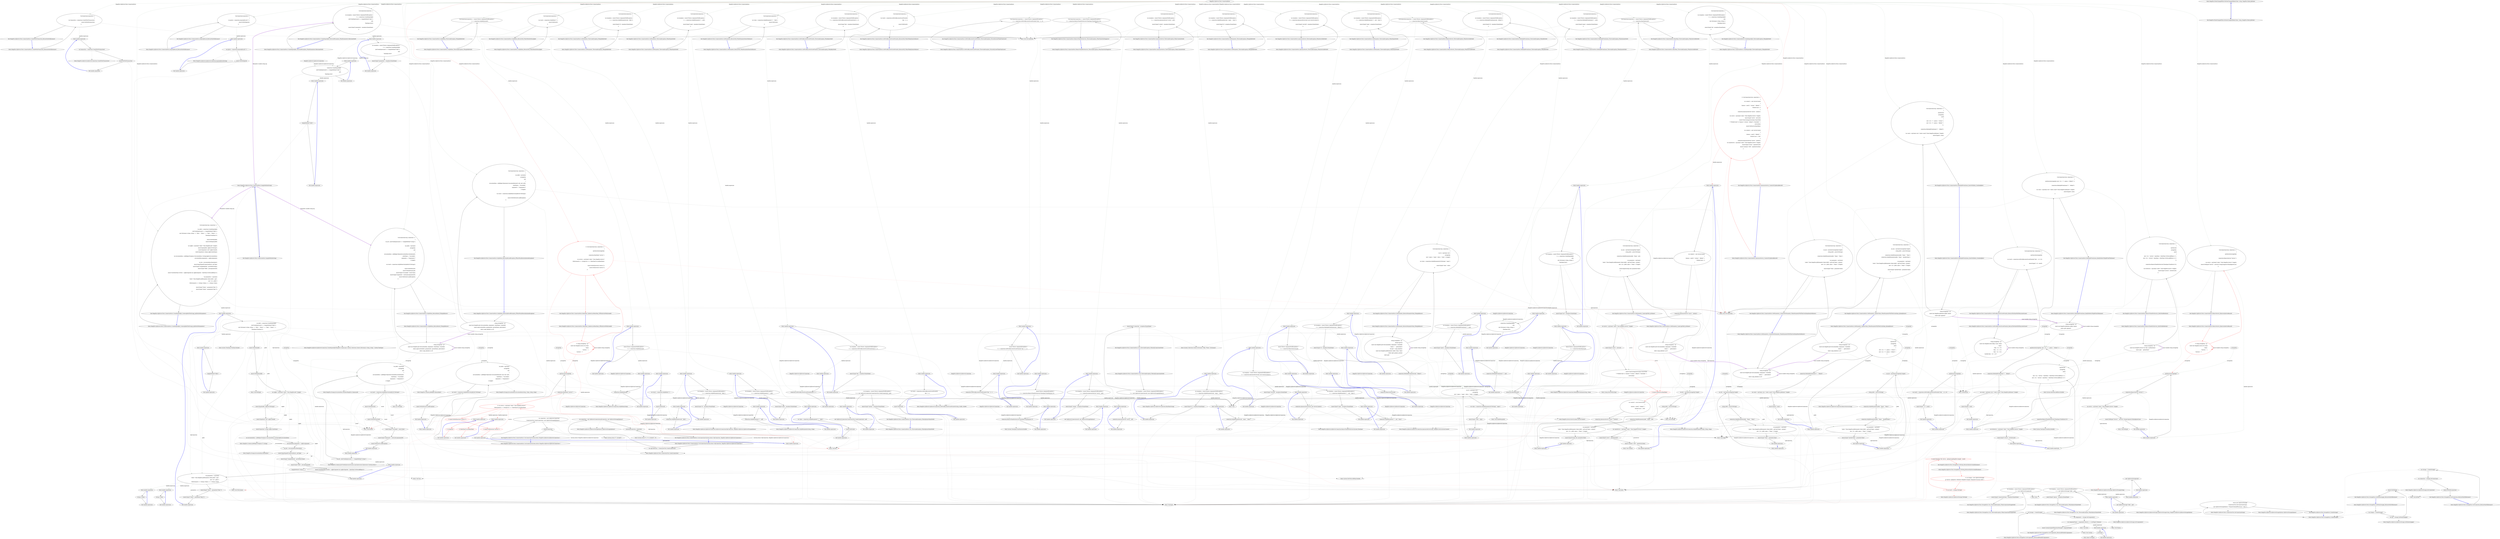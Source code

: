 digraph  {
n448 [label="HangFire.SqlServer.Tests.ConnectionFacts", span=""];
n449 [label="HangFire.SqlServer.SqlServerConnection", span=""];
n450 [label="HangFire.SqlServer.SqlServerConnection", span=""];
n451 [label="HangFire.SqlServer.SqlServerConnection", span=""];
n452 [label=arrangeSql, span=""];
n453 [label=arrangeSql, span=""];
n454 [label="HangFire.SqlServer.SqlServerConnection", span=""];
n455 [label="HangFire.SqlServer.SqlServerConnection", span=""];
n456 [label=arrangeSql, span=""];
n457 [label=arrangeSql, span=""];
n458 [label=arrangeSql, span=""];
n459 [label="HangFire.SqlServer.SqlServerConnection", span=""];
n460 [label="HangFire.SqlServer.SqlServerConnection", span=""];
n461 [label=arrangeSql, span=""];
n462 [label="HangFire.SqlServer.SqlServerConnection", span=""];
n463 [label="HangFire.SqlServer.SqlServerConnection", span=""];
n464 [label=arrangeSql, span=""];
n465 [label=arrangeSql, span=""];
n466 [label="HangFire.SqlServer.SqlServerConnection", span=""];
n467 [label="HangFire.SqlServer.SqlServerConnection", span=""];
n468 [label=arrangeSql, span=""];
n469 [label="HangFire.SqlServer.SqlServerConnection", span=""];
n470 [label="HangFire.SqlServer.SqlServerConnection", span=""];
n471 [label="HangFire.SqlServer.SqlServerConnection", span=""];
n472 [label=arrangeSql, span=""];
n473 [label="HangFire.SqlServer.SqlServerConnection", span=""];
n474 [label=arrangeSql, span=""];
n475 [label="HangFire.SqlServer.SqlServerConnection", span=""];
n476 [label=arrangeSql, span=""];
n0 [cluster="HangFire.SqlServer.Tests.ConnectionFacts.Ctor_ThrowsAnException_WhenSqlConnectionIsNull()", label="Entry HangFire.SqlServer.Tests.ConnectionFacts.Ctor_ThrowsAnException_WhenSqlConnectionIsNull()", span="15-15"];
n1 [cluster="HangFire.SqlServer.Tests.ConnectionFacts.Ctor_ThrowsAnException_WhenSqlConnectionIsNull()", label="var exception = Assert.Throws<ArgumentNullException>(\r\n                () => new SqlServerConnection(null, new SqlServerStorageOptions()))", span="17-18"];
n2 [cluster="HangFire.SqlServer.Tests.ConnectionFacts.Ctor_ThrowsAnException_WhenSqlConnectionIsNull()", label="Assert.Equal(''connection'', exception.ParamName)", span="20-20"];
n4 [cluster="Unk.>", label="Entry Unk.>", span=""];
n6 [cluster="lambda expression", label="Entry lambda expression", span="18-18"];
n3 [cluster="HangFire.SqlServer.Tests.ConnectionFacts.Ctor_ThrowsAnException_WhenSqlConnectionIsNull()", label="Exit HangFire.SqlServer.Tests.ConnectionFacts.Ctor_ThrowsAnException_WhenSqlConnectionIsNull()", span="15-15"];
n5 [cluster="Unk.Equal", label="Entry Unk.Equal", span=""];
n7 [cluster="lambda expression", label="new SqlServerConnection(null, new SqlServerStorageOptions())", span="18-18"];
n8 [cluster="lambda expression", label="Exit lambda expression", span="18-18"];
n9 [cluster="HangFire.SqlServer.SqlServerConnection.SqlServerConnection(SqlConnection, HangFire.SqlServer.SqlServerStorageOptions)", label="Entry HangFire.SqlServer.SqlServerConnection.SqlServerConnection(SqlConnection, HangFire.SqlServer.SqlServerStorageOptions)", span="35-35"];
n10 [cluster="HangFire.SqlServer.SqlServerStorageOptions.SqlServerStorageOptions()", label="Entry HangFire.SqlServer.SqlServerStorageOptions.SqlServerStorageOptions()", span="24-24"];
n11 [cluster="HangFire.SqlServer.Tests.ConnectionFacts.Ctor_ThrowsAnException_WhenOptionsValueIsNull()", label="Entry HangFire.SqlServer.Tests.ConnectionFacts.Ctor_ThrowsAnException_WhenOptionsValueIsNull()", span="24-24"];
n12 [cluster="HangFire.SqlServer.Tests.ConnectionFacts.Ctor_ThrowsAnException_WhenOptionsValueIsNull()", label="var exception = Assert.Throws<ArgumentNullException>(\r\n                () => new SqlServerConnection(ConnectionUtils.CreateConnection(), null))", span="26-27"];
n13 [cluster="HangFire.SqlServer.Tests.ConnectionFacts.Ctor_ThrowsAnException_WhenOptionsValueIsNull()", label="Assert.Equal(''options'', exception.ParamName)", span="29-29"];
n15 [cluster="lambda expression", label="Entry lambda expression", span="27-27"];
n14 [cluster="HangFire.SqlServer.Tests.ConnectionFacts.Ctor_ThrowsAnException_WhenOptionsValueIsNull()", label="Exit HangFire.SqlServer.Tests.ConnectionFacts.Ctor_ThrowsAnException_WhenOptionsValueIsNull()", span="24-24"];
n16 [cluster="lambda expression", label="new SqlServerConnection(ConnectionUtils.CreateConnection(), null)", span="27-27"];
n17 [cluster="lambda expression", label="Exit lambda expression", span="27-27"];
n18 [cluster="HangFire.SqlServer.Tests.ConnectionUtils.CreateConnection()", label="Entry HangFire.SqlServer.Tests.ConnectionUtils.CreateConnection()", span="37-37"];
n19 [cluster="HangFire.SqlServer.Tests.ConnectionFacts.CreateWriteTransaction_ReturnsNonNullInstance()", label="Entry HangFire.SqlServer.Tests.ConnectionFacts.CreateWriteTransaction_ReturnsNonNullInstance()", span="33-33"];
n20 [cluster="HangFire.SqlServer.Tests.ConnectionFacts.CreateWriteTransaction_ReturnsNonNullInstance()", label="UseConnection(connection =>\r\n            {\r\n                var transaction = connection.CreateWriteTransaction();\r\n                Assert.NotNull(transaction);\r\n            })", span="35-39"];
n21 [cluster="HangFire.SqlServer.Tests.ConnectionFacts.CreateWriteTransaction_ReturnsNonNullInstance()", label="Exit HangFire.SqlServer.Tests.ConnectionFacts.CreateWriteTransaction_ReturnsNonNullInstance()", span="33-33"];
n22 [cluster="Unk.UseConnection", label="Entry Unk.UseConnection", span=""];
n23 [cluster="lambda expression", label="Entry lambda expression", span="35-39"];
n24 [cluster="lambda expression", label="var transaction = connection.CreateWriteTransaction()", span="37-37"];
n25 [cluster="lambda expression", label="Assert.NotNull(transaction)", span="38-38"];
n27 [cluster="HangFire.SqlServer.SqlServerConnection.CreateWriteTransaction()", label="Entry HangFire.SqlServer.SqlServerConnection.CreateWriteTransaction()", span="49-49"];
n26 [cluster="lambda expression", label="Exit lambda expression", span="35-39"];
n28 [cluster="Unk.NotNull", label="Entry Unk.NotNull", span=""];
n29 [cluster="HangFire.SqlServer.Tests.ConnectionFacts.AcquireJobLock_ReturnsNonNullInstance()", label="Entry HangFire.SqlServer.Tests.ConnectionFacts.AcquireJobLock_ReturnsNonNullInstance()", span="43-43"];
n30 [cluster="HangFire.SqlServer.Tests.ConnectionFacts.AcquireJobLock_ReturnsNonNullInstance()", label="UseConnection(connection =>\r\n            {\r\n                var @lock = connection.AcquireJobLock(''1'');\r\n                Assert.NotNull(@lock);\r\n            })", span="45-49"];
n31 [cluster="HangFire.SqlServer.Tests.ConnectionFacts.AcquireJobLock_ReturnsNonNullInstance()", label="Exit HangFire.SqlServer.Tests.ConnectionFacts.AcquireJobLock_ReturnsNonNullInstance()", span="43-43"];
n32 [cluster="lambda expression", label="Entry lambda expression", span="45-49"];
n33 [cluster="lambda expression", label="var @lock = connection.AcquireJobLock(''1'')", span="47-47"];
n34 [cluster="lambda expression", label="Assert.NotNull(@lock)", span="48-48"];
n36 [cluster="HangFire.SqlServer.SqlServerConnection.AcquireJobLock(string)", label="Entry HangFire.SqlServer.SqlServerConnection.AcquireJobLock(string)", span="54-54"];
n35 [cluster="lambda expression", label="Exit lambda expression", span="45-49"];
n37 [cluster="HangFire.SqlServer.Tests.ConnectionFacts.CreateExpiredJob_ThrowsAnException_WhenJobIsNull()", label="Entry HangFire.SqlServer.Tests.ConnectionFacts.CreateExpiredJob_ThrowsAnException_WhenJobIsNull()", span="53-53"];
n38 [cluster="HangFire.SqlServer.Tests.ConnectionFacts.CreateExpiredJob_ThrowsAnException_WhenJobIsNull()", label="UseConnection(connection =>\r\n            {\r\n                var exception = Assert.Throws<ArgumentNullException>(\r\n                    () => connection.CreateExpiredJob(\r\n                        null,\r\n                        new Dictionary<string, string>(),\r\n                        TimeSpan.Zero));\r\n\r\n                Assert.Equal(''job'', exception.ParamName);\r\n            })", span="55-64"];
n39 [cluster="HangFire.SqlServer.Tests.ConnectionFacts.CreateExpiredJob_ThrowsAnException_WhenJobIsNull()", label="Exit HangFire.SqlServer.Tests.ConnectionFacts.CreateExpiredJob_ThrowsAnException_WhenJobIsNull()", span="53-53"];
n40 [cluster="lambda expression", label="Entry lambda expression", span="55-64"];
n41 [cluster="lambda expression", label="var exception = Assert.Throws<ArgumentNullException>(\r\n                    () => connection.CreateExpiredJob(\r\n                        null,\r\n                        new Dictionary<string, string>(),\r\n                        TimeSpan.Zero))", span="57-61"];
n45 [cluster="lambda expression", label="connection.CreateExpiredJob(\r\n                        null,\r\n                        new Dictionary<string, string>(),\r\n                        TimeSpan.Zero)", span="58-61"];
n42 [cluster="lambda expression", label="Assert.Equal(''job'', exception.ParamName)", span="63-63"];
n44 [cluster="lambda expression", label="Entry lambda expression", span="58-61"];
n43 [cluster="lambda expression", label="Exit lambda expression", span="55-64"];
n46 [cluster="lambda expression", label="Exit lambda expression", span="58-61"];
n47 [cluster="System.Collections.Generic.Dictionary<TKey, TValue>.Dictionary()", label="Entry System.Collections.Generic.Dictionary<TKey, TValue>.Dictionary()", span="0-0"];
n48 [cluster="HangFire.SqlServer.SqlServerConnection.CreateExpiredJob(HangFire.Common.Job, System.Collections.Generic.IDictionary<string, string>, System.TimeSpan)", label="Entry HangFire.SqlServer.SqlServerConnection.CreateExpiredJob(HangFire.Common.Job, System.Collections.Generic.IDictionary<string, string>, System.TimeSpan)", span="106-106"];
n49 [cluster="HangFire.SqlServer.Tests.ConnectionFacts.CreateExpiredJob_ThrowsANException_WhenParametersCollectionIsNull()", label="Entry HangFire.SqlServer.Tests.ConnectionFacts.CreateExpiredJob_ThrowsANException_WhenParametersCollectionIsNull()", span="68-68"];
n50 [cluster="HangFire.SqlServer.Tests.ConnectionFacts.CreateExpiredJob_ThrowsANException_WhenParametersCollectionIsNull()", label="UseConnection(connection =>\r\n            {\r\n                var exception = Assert.Throws<ArgumentNullException>(\r\n                    () => connection.CreateExpiredJob(\r\n                        Job.FromExpression(() => SampleMethod(''hello'')),\r\n                        null,\r\n                        TimeSpan.Zero));\r\n\r\n                Assert.Equal(''parameters'', exception.ParamName);\r\n            })", span="70-79"];
n51 [cluster="HangFire.SqlServer.Tests.ConnectionFacts.CreateExpiredJob_ThrowsANException_WhenParametersCollectionIsNull()", label="Exit HangFire.SqlServer.Tests.ConnectionFacts.CreateExpiredJob_ThrowsANException_WhenParametersCollectionIsNull()", span="68-68"];
n52 [cluster="lambda expression", label="Entry lambda expression", span="70-79"];
n53 [cluster="lambda expression", label="var exception = Assert.Throws<ArgumentNullException>(\r\n                    () => connection.CreateExpiredJob(\r\n                        Job.FromExpression(() => SampleMethod(''hello'')),\r\n                        null,\r\n                        TimeSpan.Zero))", span="72-76"];
n57 [cluster="lambda expression", label="connection.CreateExpiredJob(\r\n                        Job.FromExpression(() => SampleMethod(''hello'')),\r\n                        null,\r\n                        TimeSpan.Zero)", span="73-76"];
n54 [cluster="lambda expression", label="Assert.Equal(''parameters'', exception.ParamName)", span="78-78"];
n56 [cluster="lambda expression", label="Entry lambda expression", span="73-76"];
n55 [cluster="lambda expression", label="Exit lambda expression", span="70-79"];
n58 [cluster="lambda expression", label="Exit lambda expression", span="73-76"];
n59 [cluster="HangFire.Common.Job.FromExpression(System.Linq.Expressions.Expression<System.Action>)", label="Entry HangFire.Common.Job.FromExpression(System.Linq.Expressions.Expression<System.Action>)", span="116-116"];
n60 [cluster="lambda expression", label="Entry lambda expression", span="74-74"];
n61 [cluster="lambda expression", label="SampleMethod(''hello'')", span="74-74"];
n62 [cluster="lambda expression", label="Exit lambda expression", span="74-74"];
n63 [cluster="HangFire.SqlServer.Tests.ConnectionFacts.SampleMethod(string)", label="Entry HangFire.SqlServer.Tests.ConnectionFacts.SampleMethod(string)", span="624-624"];
n64 [cluster="HangFire.SqlServer.Tests.ConnectionFacts.CreateExpiredJob_CreatesAJobInTheStorage_AndSetsItsParameters()", label="Entry HangFire.SqlServer.Tests.ConnectionFacts.CreateExpiredJob_CreatesAJobInTheStorage_AndSetsItsParameters()", span="83-83"];
n65 [cluster="HangFire.SqlServer.Tests.ConnectionFacts.CreateExpiredJob_CreatesAJobInTheStorage_AndSetsItsParameters()", label="UseConnections((sql, connection) =>\r\n            {\r\n                var jobId = connection.CreateExpiredJob(\r\n                    Job.FromExpression(() => SampleMethod(''Hello'')),\r\n                    new Dictionary<string, string> { { ''Key1'', ''Value1'' }, { ''Key2'', ''Value2'' } },\r\n                    TimeSpan.FromDays(1));\r\n\r\n                Assert.NotNull(jobId);\r\n                Assert.NotEmpty(jobId);\r\n\r\n                var sqlJob = sql.Query(''select * from HangFire.Job'').Single();\r\n                Assert.Equal(jobId, sqlJob.Id.ToString());\r\n                Assert.Equal(null, (int?) sqlJob.StateId);\r\n                Assert.Equal(null, (string) sqlJob.StateName);\r\n\r\n                var invocationData = JobHelper.FromJson<InvocationData>((string)sqlJob.InvocationData);\r\n                invocationData.Arguments = sqlJob.Arguments;\r\n\r\n                var job = invocationData.Deserialize();\r\n                Assert.Equal(typeof(ConnectionFacts), job.Type);\r\n                Assert.Equal(''SampleMethod'', job.Method.Name);\r\n                Assert.Equal(''Hello'', job.Arguments[0]);\r\n\r\n                Assert.True(DateTime.UtcNow < sqlJob.ExpireAt && sqlJob.ExpireAt < DateTime.UtcNow.AddDays(1));\r\n\r\n                var parameters = sql.Query(\r\n                    ''select * from HangFire.JobParameter where JobId = @id'',\r\n                    new { id = jobId })\r\n                    .ToDictionary(x => (string) x.Name, x => (string) x.Value);\r\n\r\n                Assert.Equal(''Value1'', parameters[''Key1'']);\r\n                Assert.Equal(''Value2'', parameters[''Key2'']);\r\n            })", span="85-117"];
n66 [cluster="HangFire.SqlServer.Tests.ConnectionFacts.CreateExpiredJob_CreatesAJobInTheStorage_AndSetsItsParameters()", label="Exit HangFire.SqlServer.Tests.ConnectionFacts.CreateExpiredJob_CreatesAJobInTheStorage_AndSetsItsParameters()", span="83-83"];
n67 [cluster="Unk.UseConnections", label="Entry Unk.UseConnections", span=""];
n68 [cluster="lambda expression", label="Entry lambda expression", span="85-117"];
n69 [cluster="lambda expression", label="var jobId = connection.CreateExpiredJob(\r\n                    Job.FromExpression(() => SampleMethod(''Hello'')),\r\n                    new Dictionary<string, string> { { ''Key1'', ''Value1'' }, { ''Key2'', ''Value2'' } },\r\n                    TimeSpan.FromDays(1))", span="87-90"];
n72 [cluster="lambda expression", label="var sqlJob = sql.Query(''select * from HangFire.Job'').Single()", span="95-95"];
n83 [cluster="lambda expression", label="var parameters = sql.Query(\r\n                    ''select * from HangFire.JobParameter where JobId = @id'',\r\n                    new { id = jobId })\r\n                    .ToDictionary(x => (string) x.Name, x => (string) x.Value)", span="110-113"];
n70 [cluster="lambda expression", label="Assert.NotNull(jobId)", span="92-92"];
n87 [cluster="System.TimeSpan.FromDays(double)", label="Entry System.TimeSpan.FromDays(double)", span="0-0"];
n97 [cluster="lambda expression", label="Entry lambda expression", span="88-88"];
n71 [cluster="lambda expression", label="Assert.NotEmpty(jobId)", span="93-93"];
n73 [cluster="lambda expression", label="Assert.Equal(jobId, sqlJob.Id.ToString())", span="96-96"];
n88 [cluster="Unk.NotEmpty", label="Entry Unk.NotEmpty", span=""];
n89 [cluster="Unk.Query", label="Entry Unk.Query", span=""];
n90 [cluster="Unk.Single", label="Entry Unk.Single", span=""];
n74 [cluster="lambda expression", label="Assert.Equal(null, (int?) sqlJob.StateId)", span="97-97"];
n75 [cluster="lambda expression", label="Assert.Equal(null, (string) sqlJob.StateName)", span="98-98"];
n76 [cluster="lambda expression", label="var invocationData = JobHelper.FromJson<InvocationData>((string)sqlJob.InvocationData)", span="100-100"];
n77 [cluster="lambda expression", label="invocationData.Arguments = sqlJob.Arguments", span="101-101"];
n82 [cluster="lambda expression", label="Assert.True(DateTime.UtcNow < sqlJob.ExpireAt && sqlJob.ExpireAt < DateTime.UtcNow.AddDays(1))", span="108-108"];
n91 [cluster="Unk.ToString", label="Entry Unk.ToString", span=""];
n92 [cluster="HangFire.Common.JobHelper.FromJson<T>(string)", label="Entry HangFire.Common.JobHelper.FromJson<T>(string)", span="30-30"];
n78 [cluster="lambda expression", label="var job = invocationData.Deserialize()", span="103-103"];
n79 [cluster="lambda expression", label="Assert.Equal(typeof(ConnectionFacts), job.Type)", span="104-104"];
n93 [cluster="HangFire.Storage.InvocationData.Deserialize()", label="Entry HangFire.Storage.InvocationData.Deserialize()", span="38-38"];
n80 [cluster="lambda expression", label="Assert.Equal(''SampleMethod'', job.Method.Name)", span="105-105"];
n81 [cluster="lambda expression", label="Assert.Equal(''Hello'', job.Arguments[0])", span="106-106"];
n94 [cluster="System.DateTime.AddDays(double)", label="Entry System.DateTime.AddDays(double)", span="0-0"];
n95 [cluster="Unk.True", label="Entry Unk.True", span=""];
n84 [cluster="lambda expression", label="Assert.Equal(''Value1'', parameters[''Key1''])", span="115-115"];
n96 [cluster="Unk.ToDictionary", label="Entry Unk.ToDictionary", span=""];
n100 [cluster="lambda expression", label="Entry lambda expression", span="113-113"];
n103 [cluster="lambda expression", label="Entry lambda expression", span="113-113"];
n85 [cluster="lambda expression", label="Assert.Equal(''Value2'', parameters[''Key2''])", span="116-116"];
n86 [cluster="lambda expression", label="Exit lambda expression", span="85-117"];
n98 [cluster="lambda expression", label="SampleMethod(''Hello'')", span="88-88"];
n99 [cluster="lambda expression", label="Exit lambda expression", span="88-88"];
n101 [cluster="lambda expression", label="(string) x.Name", span="113-113"];
n102 [cluster="lambda expression", label="Exit lambda expression", span="113-113"];
n104 [cluster="lambda expression", label="(string) x.Value", span="113-113"];
n105 [cluster="lambda expression", label="Exit lambda expression", span="113-113"];
n106 [cluster="HangFire.SqlServer.Tests.ConnectionFacts.GetJobData_ThrowsAnException_WhenJobIdIsNull()", label="Entry HangFire.SqlServer.Tests.ConnectionFacts.GetJobData_ThrowsAnException_WhenJobIdIsNull()", span="121-121"];
n107 [cluster="HangFire.SqlServer.Tests.ConnectionFacts.GetJobData_ThrowsAnException_WhenJobIdIsNull()", label="UseConnection(connection => Assert.Throws<ArgumentNullException>(\r\n                    () => connection.GetJobData(null)))", span="123-124"];
n108 [cluster="HangFire.SqlServer.Tests.ConnectionFacts.GetJobData_ThrowsAnException_WhenJobIdIsNull()", label="Exit HangFire.SqlServer.Tests.ConnectionFacts.GetJobData_ThrowsAnException_WhenJobIdIsNull()", span="121-121"];
n109 [cluster="lambda expression", label="Entry lambda expression", span="123-124"];
n110 [cluster="lambda expression", label="Assert.Throws<ArgumentNullException>(\r\n                    () => connection.GetJobData(null))", span="123-124"];
n113 [cluster="lambda expression", label="connection.GetJobData(null)", span="124-124"];
n111 [cluster="lambda expression", label="Exit lambda expression", span="123-124"];
n112 [cluster="lambda expression", label="Entry lambda expression", span="124-124"];
n114 [cluster="lambda expression", label="Exit lambda expression", span="124-124"];
n115 [cluster="HangFire.SqlServer.SqlServerConnection.GetJobData(string)", label="Entry HangFire.SqlServer.SqlServerConnection.GetJobData(string)", span="155-155"];
n116 [cluster="HangFire.SqlServer.Tests.ConnectionFacts.GetJobData_ReturnsNull_WhenThereIsNoSuchJob()", label="Entry HangFire.SqlServer.Tests.ConnectionFacts.GetJobData_ReturnsNull_WhenThereIsNoSuchJob()", span="128-128"];
n117 [cluster="HangFire.SqlServer.Tests.ConnectionFacts.GetJobData_ReturnsNull_WhenThereIsNoSuchJob()", label="UseConnection(connection =>\r\n            {\r\n                var result = connection.GetJobData(''1'');\r\n                Assert.Null(result);\r\n            })", span="130-134"];
n118 [cluster="HangFire.SqlServer.Tests.ConnectionFacts.GetJobData_ReturnsNull_WhenThereIsNoSuchJob()", label="Exit HangFire.SqlServer.Tests.ConnectionFacts.GetJobData_ReturnsNull_WhenThereIsNoSuchJob()", span="128-128"];
n119 [cluster="lambda expression", label="Entry lambda expression", span="130-134"];
n120 [cluster="lambda expression", label="var result = connection.GetJobData(''1'')", span="132-132"];
n121 [cluster="lambda expression", label="Assert.Null(result)", span="133-133"];
n122 [cluster="lambda expression", label="Exit lambda expression", span="130-134"];
n123 [cluster="Unk.Null", label="Entry Unk.Null", span=""];
n124 [cluster="HangFire.SqlServer.Tests.ConnectionFacts.GetJobData_ReturnsResult_WhenJobExists()", label="Entry HangFire.SqlServer.Tests.ConnectionFacts.GetJobData_ReturnsResult_WhenJobExists()", span="138-138"];
n125 [cluster="HangFire.SqlServer.Tests.ConnectionFacts.GetJobData_ReturnsResult_WhenJobExists()", label="string arrangeSql = @''\r\ninsert into HangFire.Job (InvocationData, Arguments, StateName, CreatedAt)\r\nvalues (@invocationData, @arguments, @stateName, getutcdate())\r\nselect scope_identity() as Id''", span="140-143"];
n126 [cluster="HangFire.SqlServer.Tests.ConnectionFacts.GetJobData_ReturnsResult_WhenJobExists()", label="UseConnections((sql, connection) =>\r\n            {\r\n                var job = Job.FromExpression(() => SampleMethod(''wrong''));\r\n\r\n                var jobId = sql.Query(\r\n                    arrangeSql,\r\n                    new\r\n                    {\r\n                        invocationData = JobHelper.ToJson(InvocationData.Serialize(job)),\r\n                        stateName = ''Succeeded'',\r\n                        arguments = ''['Arguments']''\r\n                    }).Single();\r\n\r\n                var result = connection.GetJobData(((int)jobId.Id).ToString());\r\n\r\n                Assert.NotNull(result);\r\n                Assert.NotNull(result.Job);\r\n                Assert.Equal(''Succeeded'', result.State);\r\n                Assert.Equal(''Arguments'', result.Job.Arguments[0]);\r\n                Assert.Null(result.LoadException);\r\n            })", span="145-165"];
n130 [cluster="lambda expression", label="var jobId = sql.Query(\r\n                    arrangeSql,\r\n                    new\r\n                    {\r\n                        invocationData = JobHelper.ToJson(InvocationData.Serialize(job)),\r\n                        stateName = ''Succeeded'',\r\n                        arguments = ''['Arguments']''\r\n                    }).Single()", span="149-156"];
n127 [cluster="HangFire.SqlServer.Tests.ConnectionFacts.GetJobData_ReturnsResult_WhenJobExists()", label="Exit HangFire.SqlServer.Tests.ConnectionFacts.GetJobData_ReturnsResult_WhenJobExists()", span="138-138"];
n128 [cluster="lambda expression", label="Entry lambda expression", span="145-165"];
n129 [cluster="lambda expression", label="var job = Job.FromExpression(() => SampleMethod(''wrong''))", span="147-147"];
n131 [cluster="lambda expression", label="var result = connection.GetJobData(((int)jobId.Id).ToString())", span="158-158"];
n141 [cluster="lambda expression", label="Entry lambda expression", span="147-147"];
n138 [cluster="HangFire.Storage.InvocationData.Serialize(HangFire.Common.Job)", label="Entry HangFire.Storage.InvocationData.Serialize(HangFire.Common.Job)", span="65-65"];
n139 [cluster="HangFire.Common.JobHelper.ToJson(object)", label="Entry HangFire.Common.JobHelper.ToJson(object)", span="23-23"];
n132 [cluster="lambda expression", label="Assert.NotNull(result)", span="160-160"];
n140 [cluster="int.ToString()", label="Entry int.ToString()", span="0-0"];
n133 [cluster="lambda expression", label="Assert.NotNull(result.Job)", span="161-161"];
n134 [cluster="lambda expression", label="Assert.Equal(''Succeeded'', result.State)", span="162-162"];
n135 [cluster="lambda expression", label="Assert.Equal(''Arguments'', result.Job.Arguments[0])", span="163-163"];
n136 [cluster="lambda expression", label="Assert.Null(result.LoadException)", span="164-164"];
n137 [cluster="lambda expression", label="Exit lambda expression", span="145-165"];
n142 [cluster="lambda expression", label="SampleMethod(''wrong'')", span="147-147"];
n143 [cluster="lambda expression", label="Exit lambda expression", span="147-147"];
n144 [cluster="HangFire.SqlServer.Tests.ConnectionFacts.GetJobData_ReturnsJobLoadException_IfThereWasADeserializationException()", label="Entry HangFire.SqlServer.Tests.ConnectionFacts.GetJobData_ReturnsJobLoadException_IfThereWasADeserializationException()", span="169-169"];
n145 [cluster="HangFire.SqlServer.Tests.ConnectionFacts.GetJobData_ReturnsJobLoadException_IfThereWasADeserializationException()", label="string arrangeSql = @''\r\ninsert into HangFire.Job (InvocationData, Arguments, StateName, CreatedAt)\r\nvalues (@invocationData, @arguments, @stateName, getutcdate())\r\nselect scope_identity() as Id''", span="171-174"];
n146 [cluster="HangFire.SqlServer.Tests.ConnectionFacts.GetJobData_ReturnsJobLoadException_IfThereWasADeserializationException()", label="UseConnections((sql, connection) =>\r\n            {\r\n                var jobId = sql.Query(\r\n                    arrangeSql,\r\n                    new\r\n                    {\r\n                        invocationData = JobHelper.ToJson(new InvocationData(null, null, null, null)),\r\n                        stateName = ''Succeeded'',\r\n                        arguments = ''['Arguments']''\r\n                    }).Single();\r\n\r\n                var result = connection.GetJobData(((int)jobId.Id).ToString());\r\n\r\n                Assert.NotNull(result.LoadException);\r\n            })", span="176-190"];
n149 [cluster="lambda expression", label="var jobId = sql.Query(\r\n                    arrangeSql,\r\n                    new\r\n                    {\r\n                        invocationData = JobHelper.ToJson(new InvocationData(null, null, null, null)),\r\n                        stateName = ''Succeeded'',\r\n                        arguments = ''['Arguments']''\r\n                    }).Single()", span="178-185"];
n147 [cluster="HangFire.SqlServer.Tests.ConnectionFacts.GetJobData_ReturnsJobLoadException_IfThereWasADeserializationException()", label="Exit HangFire.SqlServer.Tests.ConnectionFacts.GetJobData_ReturnsJobLoadException_IfThereWasADeserializationException()", span="169-169"];
n148 [cluster="lambda expression", label="Entry lambda expression", span="176-190"];
n150 [cluster="lambda expression", label="var result = connection.GetJobData(((int)jobId.Id).ToString())", span="187-187"];
n153 [cluster="HangFire.Storage.InvocationData.InvocationData(string, string, string, string)", label="Entry HangFire.Storage.InvocationData.InvocationData(string, string, string, string)", span="24-24"];
n151 [cluster="lambda expression", label="Assert.NotNull(result.LoadException)", span="189-189"];
n152 [cluster="lambda expression", label="Exit lambda expression", span="176-190"];
n154 [cluster="HangFire.SqlServer.Tests.ConnectionFacts.SetParameter_ThrowsAnException_WhenJobIdIsNull()", label="Entry HangFire.SqlServer.Tests.ConnectionFacts.SetParameter_ThrowsAnException_WhenJobIdIsNull()", span="194-194"];
n155 [cluster="HangFire.SqlServer.Tests.ConnectionFacts.SetParameter_ThrowsAnException_WhenJobIdIsNull()", label="UseConnection(connection =>\r\n            {\r\n                var exception = Assert.Throws<ArgumentNullException>(\r\n                    () => connection.SetJobParameter(null, ''name'', ''value''));\r\n\r\n                Assert.Equal(''id'', exception.ParamName);\r\n            })", span="196-202"];
n156 [cluster="HangFire.SqlServer.Tests.ConnectionFacts.SetParameter_ThrowsAnException_WhenJobIdIsNull()", label="Exit HangFire.SqlServer.Tests.ConnectionFacts.SetParameter_ThrowsAnException_WhenJobIdIsNull()", span="194-194"];
n157 [cluster="lambda expression", label="Entry lambda expression", span="196-202"];
n158 [cluster="lambda expression", label="var exception = Assert.Throws<ArgumentNullException>(\r\n                    () => connection.SetJobParameter(null, ''name'', ''value''))", span="198-199"];
n162 [cluster="lambda expression", label="connection.SetJobParameter(null, ''name'', ''value'')", span="199-199"];
n159 [cluster="lambda expression", label="Assert.Equal(''id'', exception.ParamName)", span="201-201"];
n161 [cluster="lambda expression", label="Entry lambda expression", span="199-199"];
n160 [cluster="lambda expression", label="Exit lambda expression", span="196-202"];
n163 [cluster="lambda expression", label="Exit lambda expression", span="199-199"];
n164 [cluster="HangFire.SqlServer.SqlServerConnection.SetJobParameter(string, string, string)", label="Entry HangFire.SqlServer.SqlServerConnection.SetJobParameter(string, string, string)", span="191-191"];
n165 [cluster="HangFire.SqlServer.Tests.ConnectionFacts.SetParameter_ThrowsAnException_WhenNameIsNull()", label="Entry HangFire.SqlServer.Tests.ConnectionFacts.SetParameter_ThrowsAnException_WhenNameIsNull()", span="206-206"];
n166 [cluster="HangFire.SqlServer.Tests.ConnectionFacts.SetParameter_ThrowsAnException_WhenNameIsNull()", label="UseConnection(connection =>\r\n            {\r\n                var exception = Assert.Throws<ArgumentNullException>(\r\n                    () => connection.SetJobParameter(''1'', null, ''value''));\r\n\r\n                Assert.Equal(''name'', exception.ParamName);\r\n            })", span="208-214"];
n167 [cluster="HangFire.SqlServer.Tests.ConnectionFacts.SetParameter_ThrowsAnException_WhenNameIsNull()", label="Exit HangFire.SqlServer.Tests.ConnectionFacts.SetParameter_ThrowsAnException_WhenNameIsNull()", span="206-206"];
n168 [cluster="lambda expression", label="Entry lambda expression", span="208-214"];
n169 [cluster="lambda expression", label="var exception = Assert.Throws<ArgumentNullException>(\r\n                    () => connection.SetJobParameter(''1'', null, ''value''))", span="210-211"];
n173 [cluster="lambda expression", label="connection.SetJobParameter(''1'', null, ''value'')", span="211-211"];
n170 [cluster="lambda expression", label="Assert.Equal(''name'', exception.ParamName)", span="213-213"];
n172 [cluster="lambda expression", label="Entry lambda expression", span="211-211"];
n171 [cluster="lambda expression", label="Exit lambda expression", span="208-214"];
n174 [cluster="lambda expression", label="Exit lambda expression", span="211-211"];
n175 [cluster="HangFire.SqlServer.Tests.ConnectionFacts.SetParameters_CreatesNewParameter_WhenParameterWithTheGivenNameDoesNotExists()", label="Entry HangFire.SqlServer.Tests.ConnectionFacts.SetParameters_CreatesNewParameter_WhenParameterWithTheGivenNameDoesNotExists()", span="218-218"];
n176 [cluster="HangFire.SqlServer.Tests.ConnectionFacts.SetParameters_CreatesNewParameter_WhenParameterWithTheGivenNameDoesNotExists()", label="string arrangeSql = @''\r\ninsert into HangFire.Job (InvocationData, Arguments, CreatedAt)\r\nvalues ('', '', getutcdate())\r\nselect scope_identity() as Id''", span="220-223"];
n177 [cluster="HangFire.SqlServer.Tests.ConnectionFacts.SetParameters_CreatesNewParameter_WhenParameterWithTheGivenNameDoesNotExists()", label="UseConnections((sql, connection) =>\r\n            {\r\n                var job = sql.Query(arrangeSql).Single();\r\n                string jobId = job.Id.ToString();\r\n\r\n                connection.SetJobParameter(jobId, ''Name'', ''Value'');\r\n\r\n                var parameter = sql.Query(\r\n                    ''select * from HangFire.JobParameter where JobId = @id and Name = @name'',\r\n                    new { id = jobId, name = ''Name'' }).Single();\r\n\r\n                Assert.Equal(''Value'', parameter.Value);\r\n            })", span="225-237"];
n180 [cluster="lambda expression", label="var job = sql.Query(arrangeSql).Single()", span="227-227"];
n178 [cluster="HangFire.SqlServer.Tests.ConnectionFacts.SetParameters_CreatesNewParameter_WhenParameterWithTheGivenNameDoesNotExists()", label="Exit HangFire.SqlServer.Tests.ConnectionFacts.SetParameters_CreatesNewParameter_WhenParameterWithTheGivenNameDoesNotExists()", span="218-218"];
n179 [cluster="lambda expression", label="Entry lambda expression", span="225-237"];
n182 [cluster="lambda expression", label="connection.SetJobParameter(jobId, ''Name'', ''Value'')", span="230-230"];
n183 [cluster="lambda expression", label="var parameter = sql.Query(\r\n                    ''select * from HangFire.JobParameter where JobId = @id and Name = @name'',\r\n                    new { id = jobId, name = ''Name'' }).Single()", span="232-234"];
n181 [cluster="lambda expression", label="string jobId = job.Id.ToString()", span="228-228"];
n184 [cluster="lambda expression", label="Assert.Equal(''Value'', parameter.Value)", span="236-236"];
n185 [cluster="lambda expression", label="Exit lambda expression", span="225-237"];
n186 [cluster="HangFire.SqlServer.Tests.ConnectionFacts.SetParameter_UpdatesValue_WhenParameterWithTheGivenName_AlreadyExists()", label="Entry HangFire.SqlServer.Tests.ConnectionFacts.SetParameter_UpdatesValue_WhenParameterWithTheGivenName_AlreadyExists()", span="241-241"];
n187 [cluster="HangFire.SqlServer.Tests.ConnectionFacts.SetParameter_UpdatesValue_WhenParameterWithTheGivenName_AlreadyExists()", label="string arrangeSql = @''\r\ninsert into HangFire.Job (InvocationData, Arguments, CreatedAt)\r\nvalues ('', '', getutcdate())\r\nselect scope_identity() as Id''", span="243-246"];
n188 [cluster="HangFire.SqlServer.Tests.ConnectionFacts.SetParameter_UpdatesValue_WhenParameterWithTheGivenName_AlreadyExists()", label="UseConnections((sql, connection) =>\r\n            {\r\n                var job = sql.Query(arrangeSql).Single();\r\n                string jobId = job.Id.ToString();\r\n\r\n                connection.SetJobParameter(jobId, ''Name'', ''Value'');\r\n                connection.SetJobParameter(jobId, ''Name'', ''AnotherValue'');\r\n\r\n                var parameter = sql.Query(\r\n                    ''select * from HangFire.JobParameter where JobId = @id and Name = @name'',\r\n                    new { id = jobId, name = ''Name'' }).Single();\r\n\r\n                Assert.Equal(''AnotherValue'', parameter.Value);\r\n            })", span="248-261"];
n191 [cluster="lambda expression", label="var job = sql.Query(arrangeSql).Single()", span="250-250"];
n189 [cluster="HangFire.SqlServer.Tests.ConnectionFacts.SetParameter_UpdatesValue_WhenParameterWithTheGivenName_AlreadyExists()", label="Exit HangFire.SqlServer.Tests.ConnectionFacts.SetParameter_UpdatesValue_WhenParameterWithTheGivenName_AlreadyExists()", span="241-241"];
n190 [cluster="lambda expression", label="Entry lambda expression", span="248-261"];
n193 [cluster="lambda expression", label="connection.SetJobParameter(jobId, ''Name'', ''Value'')", span="253-253"];
n194 [cluster="lambda expression", label="connection.SetJobParameter(jobId, ''Name'', ''AnotherValue'')", span="254-254"];
n195 [cluster="lambda expression", label="var parameter = sql.Query(\r\n                    ''select * from HangFire.JobParameter where JobId = @id and Name = @name'',\r\n                    new { id = jobId, name = ''Name'' }).Single()", span="256-258"];
n192 [cluster="lambda expression", label="string jobId = job.Id.ToString()", span="251-251"];
n196 [cluster="lambda expression", label="Assert.Equal(''AnotherValue'', parameter.Value)", span="260-260"];
n197 [cluster="lambda expression", label="Exit lambda expression", span="248-261"];
n198 [cluster="HangFire.SqlServer.Tests.ConnectionFacts.SetParameter_CanAcceptNulls_AsValues()", label="Entry HangFire.SqlServer.Tests.ConnectionFacts.SetParameter_CanAcceptNulls_AsValues()", span="265-265"];
n199 [cluster="HangFire.SqlServer.Tests.ConnectionFacts.SetParameter_CanAcceptNulls_AsValues()", label="string arrangeSql = @''\r\ninsert into HangFire.Job (InvocationData, Arguments, CreatedAt)\r\nvalues ('', '', getutcdate())\r\nselect scope_identity() as Id''", span="267-270"];
n200 [cluster="HangFire.SqlServer.Tests.ConnectionFacts.SetParameter_CanAcceptNulls_AsValues()", label="UseConnections((sql, connection) =>\r\n            {\r\n                var job = sql.Query(arrangeSql).Single();\r\n                string jobId = job.Id.ToString();\r\n\r\n                connection.SetJobParameter(jobId, ''Name'', null);\r\n\r\n                var parameter = sql.Query(\r\n                    ''select * from HangFire.JobParameter where JobId = @id and Name = @name'',\r\n                    new { id = jobId, name = ''Name'' }).Single();\r\n\r\n                Assert.Equal((string) null, parameter.Value);\r\n            })", span="272-284"];
n203 [cluster="lambda expression", label="var job = sql.Query(arrangeSql).Single()", span="274-274"];
n201 [cluster="HangFire.SqlServer.Tests.ConnectionFacts.SetParameter_CanAcceptNulls_AsValues()", label="Exit HangFire.SqlServer.Tests.ConnectionFacts.SetParameter_CanAcceptNulls_AsValues()", span="265-265"];
n202 [cluster="lambda expression", label="Entry lambda expression", span="272-284"];
n205 [cluster="lambda expression", label="connection.SetJobParameter(jobId, ''Name'', null)", span="277-277"];
n206 [cluster="lambda expression", label="var parameter = sql.Query(\r\n                    ''select * from HangFire.JobParameter where JobId = @id and Name = @name'',\r\n                    new { id = jobId, name = ''Name'' }).Single()", span="279-281"];
n204 [cluster="lambda expression", label="string jobId = job.Id.ToString()", span="275-275"];
n207 [cluster="lambda expression", label="Assert.Equal((string) null, parameter.Value)", span="283-283"];
n208 [cluster="lambda expression", label="Exit lambda expression", span="272-284"];
n209 [cluster="HangFire.SqlServer.Tests.ConnectionFacts.GetParameter_ThrowsAnException_WhenJobIdIsNull()", label="Entry HangFire.SqlServer.Tests.ConnectionFacts.GetParameter_ThrowsAnException_WhenJobIdIsNull()", span="288-288"];
n210 [cluster="HangFire.SqlServer.Tests.ConnectionFacts.GetParameter_ThrowsAnException_WhenJobIdIsNull()", label="UseConnection(connection =>\r\n            {\r\n                var exception = Assert.Throws<ArgumentNullException>(\r\n                    () => connection.GetJobParameter(null, ''hello''));\r\n\r\n                Assert.Equal(''id'', exception.ParamName);\r\n            })", span="290-296"];
n211 [cluster="HangFire.SqlServer.Tests.ConnectionFacts.GetParameter_ThrowsAnException_WhenJobIdIsNull()", label="Exit HangFire.SqlServer.Tests.ConnectionFacts.GetParameter_ThrowsAnException_WhenJobIdIsNull()", span="288-288"];
n212 [cluster="lambda expression", label="Entry lambda expression", span="290-296"];
n213 [cluster="lambda expression", label="var exception = Assert.Throws<ArgumentNullException>(\r\n                    () => connection.GetJobParameter(null, ''hello''))", span="292-293"];
n217 [cluster="lambda expression", label="connection.GetJobParameter(null, ''hello'')", span="293-293"];
n214 [cluster="lambda expression", label="Assert.Equal(''id'', exception.ParamName)", span="295-295"];
n216 [cluster="lambda expression", label="Entry lambda expression", span="293-293"];
n215 [cluster="lambda expression", label="Exit lambda expression", span="290-296"];
n218 [cluster="lambda expression", label="Exit lambda expression", span="293-293"];
n219 [cluster="HangFire.SqlServer.SqlServerConnection.GetJobParameter(string, string)", label="Entry HangFire.SqlServer.SqlServerConnection.GetJobParameter(string, string)", span="205-205"];
n220 [cluster="HangFire.SqlServer.Tests.ConnectionFacts.GetParameter_ThrowsAnException_WhenNameIsNull()", label="Entry HangFire.SqlServer.Tests.ConnectionFacts.GetParameter_ThrowsAnException_WhenNameIsNull()", span="300-300"];
n221 [cluster="HangFire.SqlServer.Tests.ConnectionFacts.GetParameter_ThrowsAnException_WhenNameIsNull()", label="UseConnection(connection =>\r\n            {\r\n                var exception = Assert.Throws<ArgumentNullException>(\r\n                    () => connection.GetJobParameter(''1'', null));\r\n\r\n                Assert.Equal(''name'', exception.ParamName);\r\n            })", span="302-308"];
n222 [cluster="HangFire.SqlServer.Tests.ConnectionFacts.GetParameter_ThrowsAnException_WhenNameIsNull()", label="Exit HangFire.SqlServer.Tests.ConnectionFacts.GetParameter_ThrowsAnException_WhenNameIsNull()", span="300-300"];
n223 [cluster="lambda expression", label="Entry lambda expression", span="302-308"];
n224 [cluster="lambda expression", label="var exception = Assert.Throws<ArgumentNullException>(\r\n                    () => connection.GetJobParameter(''1'', null))", span="304-305"];
n228 [cluster="lambda expression", label="connection.GetJobParameter(''1'', null)", span="305-305"];
n225 [cluster="lambda expression", label="Assert.Equal(''name'', exception.ParamName)", span="307-307"];
n227 [cluster="lambda expression", label="Entry lambda expression", span="305-305"];
n226 [cluster="lambda expression", label="Exit lambda expression", span="302-308"];
n229 [cluster="lambda expression", label="Exit lambda expression", span="305-305"];
n230 [cluster="HangFire.SqlServer.Tests.ConnectionFacts.GetParameter_ReturnsNull_WhenParameterDoesNotExists()", label="Entry HangFire.SqlServer.Tests.ConnectionFacts.GetParameter_ReturnsNull_WhenParameterDoesNotExists()", span="312-312"];
n231 [cluster="HangFire.SqlServer.Tests.ConnectionFacts.GetParameter_ReturnsNull_WhenParameterDoesNotExists()", label="UseConnection(connection =>\r\n            {\r\n                var value = connection.GetJobParameter(''1'', ''hello'');\r\n                Assert.Null(value);\r\n            })", span="314-318"];
n232 [cluster="HangFire.SqlServer.Tests.ConnectionFacts.GetParameter_ReturnsNull_WhenParameterDoesNotExists()", label="Exit HangFire.SqlServer.Tests.ConnectionFacts.GetParameter_ReturnsNull_WhenParameterDoesNotExists()", span="312-312"];
n233 [cluster="lambda expression", label="Entry lambda expression", span="314-318"];
n234 [cluster="lambda expression", label="var value = connection.GetJobParameter(''1'', ''hello'')", span="316-316"];
n235 [cluster="lambda expression", label="Assert.Null(value)", span="317-317"];
n236 [cluster="lambda expression", label="Exit lambda expression", span="314-318"];
n237 [cluster="HangFire.SqlServer.Tests.ConnectionFacts.GetParameter_ReturnsParameterValue_WhenJobExists()", label="Entry HangFire.SqlServer.Tests.ConnectionFacts.GetParameter_ReturnsParameterValue_WhenJobExists()", span="322-322"];
n238 [cluster="HangFire.SqlServer.Tests.ConnectionFacts.GetParameter_ReturnsParameterValue_WhenJobExists()", label="string arrangeSql = @''\r\ndeclare @id int\r\ninsert into HangFire.Job (InvocationData, Arguments, CreatedAt)\r\nvalues ('', '', getutcdate())\r\nset @id = scope_identity()\r\ninsert into HangFire.JobParameter (JobId, Name, Value)\r\nvalues (@id, @name, @value)\r\nselect @id''", span="324-331"];
n239 [cluster="HangFire.SqlServer.Tests.ConnectionFacts.GetParameter_ReturnsParameterValue_WhenJobExists()", label="UseConnections((sql, connection) =>\r\n            {\r\n                var id = sql.Query<int>(\r\n                    arrangeSql,\r\n                    new { name = ''name'', value = ''value'' }).Single();\r\n\r\n                var value = connection.GetJobParameter(id.ToString(), ''name'');\r\n\r\n                Assert.Equal(''value'', value);\r\n            })", span="333-342"];
n242 [cluster="lambda expression", label="var id = sql.Query<int>(\r\n                    arrangeSql,\r\n                    new { name = ''name'', value = ''value'' }).Single()", span="335-337"];
n240 [cluster="HangFire.SqlServer.Tests.ConnectionFacts.GetParameter_ReturnsParameterValue_WhenJobExists()", label="Exit HangFire.SqlServer.Tests.ConnectionFacts.GetParameter_ReturnsParameterValue_WhenJobExists()", span="322-322"];
n241 [cluster="lambda expression", label="Entry lambda expression", span="333-342"];
n243 [cluster="lambda expression", label="var value = connection.GetJobParameter(id.ToString(), ''name'')", span="339-339"];
n244 [cluster="lambda expression", label="Assert.Equal(''value'', value)", span="341-341"];
n246 [cluster="Unk.GetJobParameter", label="Entry Unk.GetJobParameter", span=""];
n245 [cluster="lambda expression", label="Exit lambda expression", span="333-342"];
n247 [cluster="HangFire.SqlServer.Tests.ConnectionFacts.DeleteJobFromQueue_ThrowsAnException_WhenIdIsNull()", label="Entry HangFire.SqlServer.Tests.ConnectionFacts.DeleteJobFromQueue_ThrowsAnException_WhenIdIsNull()", span="346-346"];
n248 [cluster="HangFire.SqlServer.Tests.ConnectionFacts.DeleteJobFromQueue_ThrowsAnException_WhenIdIsNull()", label="UseConnection(connection =>\r\n            {\r\n                var exception = Assert.Throws<ArgumentNullException>(\r\n                    () => connection.DeleteJobFromQueue(null, ''default''));\r\n\r\n                Assert.Equal(''id'', exception.ParamName);\r\n            })", span="348-354"];
n249 [cluster="HangFire.SqlServer.Tests.ConnectionFacts.DeleteJobFromQueue_ThrowsAnException_WhenIdIsNull()", label="Exit HangFire.SqlServer.Tests.ConnectionFacts.DeleteJobFromQueue_ThrowsAnException_WhenIdIsNull()", span="346-346"];
n250 [cluster="lambda expression", label="Entry lambda expression", span="348-354"];
n251 [cluster="lambda expression", label="var exception = Assert.Throws<ArgumentNullException>(\r\n                    () => connection.DeleteJobFromQueue(null, ''default''))", span="350-351"];
n255 [cluster="lambda expression", label="connection.DeleteJobFromQueue(null, ''default'')", span="351-351"];
n252 [cluster="lambda expression", label="Assert.Equal(''id'', exception.ParamName)", span="353-353"];
n254 [cluster="lambda expression", label="Entry lambda expression", span="351-351"];
n253 [cluster="lambda expression", label="Exit lambda expression", span="348-354"];
n256 [cluster="lambda expression", label="Exit lambda expression", span="351-351"];
n257 [cluster="HangFire.SqlServer.SqlServerConnection.DeleteJobFromQueue(string, string)", label="Entry HangFire.SqlServer.SqlServerConnection.DeleteJobFromQueue(string, string)", span="216-216"];
n258 [cluster="HangFire.SqlServer.Tests.ConnectionFacts.DeleteJobFromQueue_ThrowsAnException_WhenQueueIsNull()", label="Entry HangFire.SqlServer.Tests.ConnectionFacts.DeleteJobFromQueue_ThrowsAnException_WhenQueueIsNull()", span="358-358"];
n259 [cluster="HangFire.SqlServer.Tests.ConnectionFacts.DeleteJobFromQueue_ThrowsAnException_WhenQueueIsNull()", label="UseConnection(connection =>\r\n            {\r\n                var exception = Assert.Throws<ArgumentNullException>(\r\n                    () => connection.DeleteJobFromQueue(''1'', null));\r\n\r\n                Assert.Equal(''queue'', exception.ParamName);\r\n            })", span="360-366"];
n260 [cluster="HangFire.SqlServer.Tests.ConnectionFacts.DeleteJobFromQueue_ThrowsAnException_WhenQueueIsNull()", label="Exit HangFire.SqlServer.Tests.ConnectionFacts.DeleteJobFromQueue_ThrowsAnException_WhenQueueIsNull()", span="358-358"];
n261 [cluster="lambda expression", label="Entry lambda expression", span="360-366"];
n262 [cluster="lambda expression", label="var exception = Assert.Throws<ArgumentNullException>(\r\n                    () => connection.DeleteJobFromQueue(''1'', null))", span="362-363"];
n266 [cluster="lambda expression", label="connection.DeleteJobFromQueue(''1'', null)", span="363-363"];
n263 [cluster="lambda expression", label="Assert.Equal(''queue'', exception.ParamName)", span="365-365"];
n265 [cluster="lambda expression", label="Entry lambda expression", span="363-363"];
n264 [cluster="lambda expression", label="Exit lambda expression", span="360-366"];
n267 [cluster="lambda expression", label="Exit lambda expression", span="363-363"];
n268 [cluster="HangFire.SqlServer.Tests.ConnectionFacts.DeleteJobFromQueue_ReallyDeletesTheJobFromTheQueue()", label="Entry HangFire.SqlServer.Tests.ConnectionFacts.DeleteJobFromQueue_ReallyDeletesTheJobFromTheQueue()", span="370-370"];
n269 [cluster="HangFire.SqlServer.Tests.ConnectionFacts.DeleteJobFromQueue_ReallyDeletesTheJobFromTheQueue()", label="string arrangeSql = @''\r\ninsert into HangFire.JobQueue (JobId, Queue)\r\nvalues (@id, @queue)''", span="372-374"];
n270 [cluster="HangFire.SqlServer.Tests.ConnectionFacts.DeleteJobFromQueue_ReallyDeletesTheJobFromTheQueue()", label="UseConnections((sql, connection) =>\r\n            {\r\n                sql.Execute(arrangeSql, new { id = ''1'', queue = ''default'' });\r\n\r\n                connection.DeleteJobFromQueue(''1'', ''default'');\r\n\r\n                var count = sql.Query<int>(''select count(*) from HangFire.JobQueue'').Single();\r\n                Assert.Equal(0, count);\r\n            })", span="376-384"];
n273 [cluster="lambda expression", label="sql.Execute(arrangeSql, new { id = ''1'', queue = ''default'' })", span="378-378"];
n271 [cluster="HangFire.SqlServer.Tests.ConnectionFacts.DeleteJobFromQueue_ReallyDeletesTheJobFromTheQueue()", label="Exit HangFire.SqlServer.Tests.ConnectionFacts.DeleteJobFromQueue_ReallyDeletesTheJobFromTheQueue()", span="370-370"];
n272 [cluster="lambda expression", label="Entry lambda expression", span="376-384"];
n274 [cluster="lambda expression", label="connection.DeleteJobFromQueue(''1'', ''default'')", span="380-380"];
n275 [cluster="lambda expression", label="var count = sql.Query<int>(''select count(*) from HangFire.JobQueue'').Single()", span="382-382"];
n278 [cluster="Unk.Execute", label="Entry Unk.Execute", span=""];
n276 [cluster="lambda expression", label="Assert.Equal(0, count)", span="383-383"];
n277 [cluster="lambda expression", label="Exit lambda expression", span="376-384"];
n279 [cluster="HangFire.SqlServer.Tests.ConnectionFacts.DeleteJobFromQueue_DoesNotDelete_UnrelatedJobs()", label="Entry HangFire.SqlServer.Tests.ConnectionFacts.DeleteJobFromQueue_DoesNotDelete_UnrelatedJobs()", span="388-388"];
n280 [cluster="HangFire.SqlServer.Tests.ConnectionFacts.DeleteJobFromQueue_DoesNotDelete_UnrelatedJobs()", label="string arrangeSql = @''\r\ninsert into HangFire.JobQueue (JobId, Queue)\r\nvalues (@id, @queue)''", span="390-392"];
n281 [cluster="HangFire.SqlServer.Tests.ConnectionFacts.DeleteJobFromQueue_DoesNotDelete_UnrelatedJobs()", label="UseConnections((sql, connection) =>\r\n            {\r\n                sql.Execute(\r\n                    arrangeSql,\r\n                    new[]\r\n                    { \r\n                        new { id = ''1'', queue = ''critical'' },\r\n                        new { id = ''2'', queue = ''default'' } \r\n                    }); \r\n\r\n                connection.DeleteJobFromQueue(''1'', ''default'');\r\n\r\n                var count = sql.Query<int>(''select count(*) from HangFire.JobQueue'').Single();\r\n                Assert.Equal(2, count);\r\n            })", span="394-408"];
n284 [cluster="lambda expression", label="sql.Execute(\r\n                    arrangeSql,\r\n                    new[]\r\n                    { \r\n                        new { id = ''1'', queue = ''critical'' },\r\n                        new { id = ''2'', queue = ''default'' } \r\n                    })", span="396-402"];
n282 [cluster="HangFire.SqlServer.Tests.ConnectionFacts.DeleteJobFromQueue_DoesNotDelete_UnrelatedJobs()", label="Exit HangFire.SqlServer.Tests.ConnectionFacts.DeleteJobFromQueue_DoesNotDelete_UnrelatedJobs()", span="388-388"];
n283 [cluster="lambda expression", label="Entry lambda expression", span="394-408"];
n285 [cluster="lambda expression", label="connection.DeleteJobFromQueue(''1'', ''default'')", span="404-404"];
n286 [cluster="lambda expression", label="var count = sql.Query<int>(''select count(*) from HangFire.JobQueue'').Single()", span="406-406"];
n287 [cluster="lambda expression", label="Assert.Equal(2, count)", span="407-407"];
n288 [cluster="lambda expression", label="Exit lambda expression", span="394-408"];
n289 [cluster="HangFire.SqlServer.Tests.ConnectionFacts.GetFirstByLowestScoreFromSet_ThrowsAnException_WhenKeyIsNull()", label="Entry HangFire.SqlServer.Tests.ConnectionFacts.GetFirstByLowestScoreFromSet_ThrowsAnException_WhenKeyIsNull()", span="412-412"];
n290 [cluster="HangFire.SqlServer.Tests.ConnectionFacts.GetFirstByLowestScoreFromSet_ThrowsAnException_WhenKeyIsNull()", label="UseConnection(connection =>\r\n            {\r\n                var exception = Assert.Throws<ArgumentNullException>(\r\n                    () => connection.GetFirstByLowestScoreFromSet(null, 0, 1));\r\n\r\n                Assert.Equal(''key'', exception.ParamName);\r\n            })", span="414-420"];
n291 [cluster="HangFire.SqlServer.Tests.ConnectionFacts.GetFirstByLowestScoreFromSet_ThrowsAnException_WhenKeyIsNull()", label="Exit HangFire.SqlServer.Tests.ConnectionFacts.GetFirstByLowestScoreFromSet_ThrowsAnException_WhenKeyIsNull()", span="412-412"];
n292 [cluster="lambda expression", label="Entry lambda expression", span="414-420"];
n293 [cluster="lambda expression", label="var exception = Assert.Throws<ArgumentNullException>(\r\n                    () => connection.GetFirstByLowestScoreFromSet(null, 0, 1))", span="416-417"];
n297 [cluster="lambda expression", label="connection.GetFirstByLowestScoreFromSet(null, 0, 1)", span="417-417"];
n294 [cluster="lambda expression", label="Assert.Equal(''key'', exception.ParamName)", span="419-419"];
n296 [cluster="lambda expression", label="Entry lambda expression", span="417-417"];
n295 [cluster="lambda expression", label="Exit lambda expression", span="414-420"];
n298 [cluster="lambda expression", label="Exit lambda expression", span="417-417"];
n299 [cluster="HangFire.SqlServer.SqlServerConnection.GetFirstByLowestScoreFromSet(string, double, double)", label="Entry HangFire.SqlServer.SqlServerConnection.GetFirstByLowestScoreFromSet(string, double, double)", span="225-225"];
n300 [cluster="HangFire.SqlServer.Tests.ConnectionFacts.GetFirstByLowestScoreFromSet_ThrowsAnException_ToScoreIsLowerThanFromScore()", label="Entry HangFire.SqlServer.Tests.ConnectionFacts.GetFirstByLowestScoreFromSet_ThrowsAnException_ToScoreIsLowerThanFromScore()", span="424-424"];
n301 [cluster="HangFire.SqlServer.Tests.ConnectionFacts.GetFirstByLowestScoreFromSet_ThrowsAnException_ToScoreIsLowerThanFromScore()", label="UseConnection(connection => Assert.Throws<ArgumentException>(\r\n                () => connection.GetFirstByLowestScoreFromSet(''key'', 0, -1)))", span="426-427"];
n302 [cluster="HangFire.SqlServer.Tests.ConnectionFacts.GetFirstByLowestScoreFromSet_ThrowsAnException_ToScoreIsLowerThanFromScore()", label="Exit HangFire.SqlServer.Tests.ConnectionFacts.GetFirstByLowestScoreFromSet_ThrowsAnException_ToScoreIsLowerThanFromScore()", span="424-424"];
n303 [cluster="lambda expression", label="Entry lambda expression", span="426-427"];
n304 [cluster="lambda expression", label="Assert.Throws<ArgumentException>(\r\n                () => connection.GetFirstByLowestScoreFromSet(''key'', 0, -1))", span="426-427"];
n307 [cluster="lambda expression", label="connection.GetFirstByLowestScoreFromSet(''key'', 0, -1)", span="427-427"];
n305 [cluster="lambda expression", label="Exit lambda expression", span="426-427"];
n306 [cluster="lambda expression", label="Entry lambda expression", span="427-427"];
n308 [cluster="lambda expression", label="Exit lambda expression", span="427-427"];
n309 [cluster="HangFire.SqlServer.Tests.ConnectionFacts.GetFirstByLowestScoreFromSet_ReturnsNull_WhenTheKeyDoesNotExist()", label="Entry HangFire.SqlServer.Tests.ConnectionFacts.GetFirstByLowestScoreFromSet_ReturnsNull_WhenTheKeyDoesNotExist()", span="431-431"];
n310 [cluster="HangFire.SqlServer.Tests.ConnectionFacts.GetFirstByLowestScoreFromSet_ReturnsNull_WhenTheKeyDoesNotExist()", label="UseConnection(connection =>\r\n            {\r\n                var result = connection.GetFirstByLowestScoreFromSet(\r\n                    ''key'', 0, 1);\r\n\r\n                Assert.Null(result);\r\n            })", span="433-439"];
n311 [cluster="HangFire.SqlServer.Tests.ConnectionFacts.GetFirstByLowestScoreFromSet_ReturnsNull_WhenTheKeyDoesNotExist()", label="Exit HangFire.SqlServer.Tests.ConnectionFacts.GetFirstByLowestScoreFromSet_ReturnsNull_WhenTheKeyDoesNotExist()", span="431-431"];
n312 [cluster="lambda expression", label="Entry lambda expression", span="433-439"];
n313 [cluster="lambda expression", label="var result = connection.GetFirstByLowestScoreFromSet(\r\n                    ''key'', 0, 1)", span="435-436"];
n314 [cluster="lambda expression", label="Assert.Null(result)", span="438-438"];
n315 [cluster="lambda expression", label="Exit lambda expression", span="433-439"];
n316 [cluster="HangFire.SqlServer.Tests.ConnectionFacts.GetFirstByLowestScoreFromSet_ReturnsTheValueWithTheLowestScore()", label="Entry HangFire.SqlServer.Tests.ConnectionFacts.GetFirstByLowestScoreFromSet_ReturnsTheValueWithTheLowestScore()", span="443-443"];
n317 [cluster="HangFire.SqlServer.Tests.ConnectionFacts.GetFirstByLowestScoreFromSet_ReturnsTheValueWithTheLowestScore()", label="string arrangeSql = @''\r\ninsert into HangFire.[Set] ([Key], Score, Value)\r\nvalues \r\n('key', 1.0, '1.0'),\r\n('key', -1.0, '-1.0'),\r\n('key', -5.0, '-5.0'),\r\n('another-key', -2.0, '-2.0')''", span="445-451"];
n318 [cluster="HangFire.SqlServer.Tests.ConnectionFacts.GetFirstByLowestScoreFromSet_ReturnsTheValueWithTheLowestScore()", label="UseConnections((sql, connection) =>\r\n            {\r\n                sql.Execute(arrangeSql);\r\n\r\n                var result = connection.GetFirstByLowestScoreFromSet(''key'', -1.0, 3.0);\r\n                \r\n                Assert.Equal(''-1.0'', result);\r\n            })", span="453-460"];
n321 [cluster="lambda expression", label="sql.Execute(arrangeSql)", span="455-455"];
n319 [cluster="HangFire.SqlServer.Tests.ConnectionFacts.GetFirstByLowestScoreFromSet_ReturnsTheValueWithTheLowestScore()", label="Exit HangFire.SqlServer.Tests.ConnectionFacts.GetFirstByLowestScoreFromSet_ReturnsTheValueWithTheLowestScore()", span="443-443"];
n320 [cluster="lambda expression", label="Entry lambda expression", span="453-460"];
n322 [cluster="lambda expression", label="var result = connection.GetFirstByLowestScoreFromSet(''key'', -1.0, 3.0)", span="457-457"];
n323 [cluster="lambda expression", label="Assert.Equal(''-1.0'', result)", span="459-459"];
n324 [cluster="lambda expression", label="Exit lambda expression", span="453-460"];
n325 [cluster="HangFire.SqlServer.Tests.ConnectionFacts.AnnounceServer_ThrowsAnException_WhenServerIdIsNull()", label="Entry HangFire.SqlServer.Tests.ConnectionFacts.AnnounceServer_ThrowsAnException_WhenServerIdIsNull()", span="464-464"];
n326 [cluster="HangFire.SqlServer.Tests.ConnectionFacts.AnnounceServer_ThrowsAnException_WhenServerIdIsNull()", label="UseConnection(connection =>\r\n            {\r\n                var exception = Assert.Throws<ArgumentNullException>(\r\n                    () => connection.AnnounceServer(null, new ServerContext()));\r\n\r\n                Assert.Equal(''serverId'', exception.ParamName);\r\n            })", span="466-472"];
n327 [cluster="HangFire.SqlServer.Tests.ConnectionFacts.AnnounceServer_ThrowsAnException_WhenServerIdIsNull()", label="Exit HangFire.SqlServer.Tests.ConnectionFacts.AnnounceServer_ThrowsAnException_WhenServerIdIsNull()", span="464-464"];
n328 [cluster="lambda expression", label="Entry lambda expression", span="466-472"];
n329 [cluster="lambda expression", label="var exception = Assert.Throws<ArgumentNullException>(\r\n                    () => connection.AnnounceServer(null, new ServerContext()))", span="468-469"];
n333 [cluster="lambda expression", label="connection.AnnounceServer(null, new ServerContext())", span="469-469"];
n330 [cluster="lambda expression", label="Assert.Equal(''serverId'', exception.ParamName)", span="471-471"];
n332 [cluster="lambda expression", label="Entry lambda expression", span="469-469"];
n331 [cluster="lambda expression", label="Exit lambda expression", span="466-472"];
n334 [cluster="lambda expression", label="Exit lambda expression", span="469-469"];
n335 [cluster="HangFire.Server.ServerContext.ServerContext()", label="Entry HangFire.Server.ServerContext.ServerContext()", span="18-18"];
n336 [cluster="HangFire.SqlServer.SqlServerConnection.AnnounceServer(string, HangFire.Server.ServerContext)", label="Entry HangFire.SqlServer.SqlServerConnection.AnnounceServer(string, HangFire.Server.ServerContext)", span="236-236"];
n337 [cluster="HangFire.SqlServer.Tests.ConnectionFacts.AnnounceServer_ThrowsAnException_WhenContextIsNull()", label="Entry HangFire.SqlServer.Tests.ConnectionFacts.AnnounceServer_ThrowsAnException_WhenContextIsNull()", span="476-476"];
n338 [cluster="HangFire.SqlServer.Tests.ConnectionFacts.AnnounceServer_ThrowsAnException_WhenContextIsNull()", label="UseConnection(connection =>\r\n            {\r\n                var exception = Assert.Throws<ArgumentNullException>(\r\n                    () => connection.AnnounceServer(''server'', null));\r\n\r\n                Assert.Equal(''context'', exception.ParamName);\r\n            })", span="478-484"];
n339 [cluster="HangFire.SqlServer.Tests.ConnectionFacts.AnnounceServer_ThrowsAnException_WhenContextIsNull()", label="Exit HangFire.SqlServer.Tests.ConnectionFacts.AnnounceServer_ThrowsAnException_WhenContextIsNull()", span="476-476"];
n340 [cluster="lambda expression", label="Entry lambda expression", span="478-484"];
n341 [cluster="lambda expression", label="var exception = Assert.Throws<ArgumentNullException>(\r\n                    () => connection.AnnounceServer(''server'', null))", span="480-481"];
n345 [cluster="lambda expression", label="connection.AnnounceServer(''server'', null)", span="481-481"];
n342 [cluster="lambda expression", label="Assert.Equal(''context'', exception.ParamName)", span="483-483"];
n344 [cluster="lambda expression", label="Entry lambda expression", span="481-481"];
n343 [cluster="lambda expression", label="Exit lambda expression", span="478-484"];
n346 [cluster="lambda expression", label="Exit lambda expression", span="481-481"];
n347 [cluster="HangFire.SqlServer.Tests.ConnectionFacts.AnnounceServer_CreatesOrUpdatesARecord()", label="Entry HangFire.SqlServer.Tests.ConnectionFacts.AnnounceServer_CreatesOrUpdatesARecord()", span="488-488"];
n348 [cluster="HangFire.SqlServer.Tests.ConnectionFacts.AnnounceServer_CreatesOrUpdatesARecord()", color=red, community=0, label="0: UseConnections((sql, connection) =>\r\n            {\r\n                var context1 = new ServerContext\r\n                {\r\n                    Queues = new[] { ''critical'', ''default'' },\r\n                    WorkerCount = 4\r\n                };\r\n                connection.AnnounceServer(''server'', context1);\r\n\r\n                var server = sql.Query(''select * from HangFire.Server'').Single();\r\n                Assert.Equal(''server'', server.Id);\r\n                Assert.True(((string)server.Data).StartsWith(\r\n                    ''{\''WorkerCount\'':4,\''Queues\'':[\''critical\'',\''default\''],\''StartedAt\'':''),\r\n                    server.Data);\r\n                Assert.Null(server.HeartBeat);\r\n\r\n                var context2 = new ServerContext\r\n                {\r\n                    Queues = new[] { ''default'' },\r\n                    WorkerCount = 1000 \r\n                };\r\n                connection.AnnounceServer(''server'', context2);\r\n                var sameServer = sql.Query(''select * from HangFire.Server'').Single();\r\n                Assert.Equal(''server'', sameServer.Id);\r\n                Assert.Contains(''1000'', sameServer.Data);\r\n            })", span="490-515"];
n349 [cluster="HangFire.SqlServer.Tests.ConnectionFacts.AnnounceServer_CreatesOrUpdatesARecord()", label="Exit HangFire.SqlServer.Tests.ConnectionFacts.AnnounceServer_CreatesOrUpdatesARecord()", span="488-488"];
n350 [cluster="lambda expression", label="Entry lambda expression", span="490-515"];
n351 [cluster="lambda expression", label="var context1 = new ServerContext\r\n                {\r\n                    Queues = new[] { ''critical'', ''default'' },\r\n                    WorkerCount = 4\r\n                }", span="492-496"];
n352 [cluster="lambda expression", label="connection.AnnounceServer(''server'', context1)", span="497-497"];
n353 [cluster="lambda expression", label="var server = sql.Query(''select * from HangFire.Server'').Single()", span="499-499"];
n358 [cluster="lambda expression", label="connection.AnnounceServer(''server'', context2)", span="511-511"];
n359 [cluster="lambda expression", label="var sameServer = sql.Query(''select * from HangFire.Server'').Single()", span="512-512"];
n354 [cluster="lambda expression", label="Assert.Equal(''server'', server.Id)", span="500-500"];
n355 [cluster="lambda expression", label="Assert.True(((string)server.Data).StartsWith(\r\n                    ''{\''WorkerCount\'':4,\''Queues\'':[\''critical\'',\''default\''],\''StartedAt\'':''),\r\n                    server.Data)", span="501-503"];
n356 [cluster="lambda expression", color=red, community=0, label="0: Assert.Null(server.HeartBeat)", span="504-504"];
n363 [cluster="string.StartsWith(string)", label="Entry string.StartsWith(string)", span="0-0"];
n357 [cluster="lambda expression", label="var context2 = new ServerContext\r\n                {\r\n                    Queues = new[] { ''default'' },\r\n                    WorkerCount = 1000 \r\n                }", span="506-510"];
n360 [cluster="lambda expression", label="Assert.Equal(''server'', sameServer.Id)", span="513-513"];
n361 [cluster="lambda expression", label="Assert.Contains(''1000'', sameServer.Data)", span="514-514"];
n362 [cluster="lambda expression", label="Exit lambda expression", span="490-515"];
n364 [cluster="Unk.Contains", label="Entry Unk.Contains", span=""];
n365 [cluster="HangFire.SqlServer.Tests.ConnectionFacts.RemoveServer_ThrowsAnException_WhenServerIdIsNull()", label="Entry HangFire.SqlServer.Tests.ConnectionFacts.RemoveServer_ThrowsAnException_WhenServerIdIsNull()", span="519-519"];
n366 [cluster="HangFire.SqlServer.Tests.ConnectionFacts.RemoveServer_ThrowsAnException_WhenServerIdIsNull()", label="UseConnection(connection => Assert.Throws<ArgumentNullException>(\r\n                () => connection.RemoveServer(null)))", span="521-522"];
n367 [cluster="HangFire.SqlServer.Tests.ConnectionFacts.RemoveServer_ThrowsAnException_WhenServerIdIsNull()", label="Exit HangFire.SqlServer.Tests.ConnectionFacts.RemoveServer_ThrowsAnException_WhenServerIdIsNull()", span="519-519"];
n368 [cluster="lambda expression", label="Entry lambda expression", span="521-522"];
n369 [cluster="lambda expression", label="Assert.Throws<ArgumentNullException>(\r\n                () => connection.RemoveServer(null))", span="521-522"];
n372 [cluster="lambda expression", label="connection.RemoveServer(null)", span="522-522"];
n370 [cluster="lambda expression", label="Exit lambda expression", span="521-522"];
n371 [cluster="lambda expression", label="Entry lambda expression", span="522-522"];
n373 [cluster="lambda expression", label="Exit lambda expression", span="522-522"];
n374 [cluster="HangFire.SqlServer.SqlServerConnection.RemoveServer(string)", label="Entry HangFire.SqlServer.SqlServerConnection.RemoveServer(string)", span="259-259"];
n375 [cluster="HangFire.SqlServer.Tests.ConnectionFacts.RemoveServer_RemovesAServerRecord()", label="Entry HangFire.SqlServer.Tests.ConnectionFacts.RemoveServer_RemovesAServerRecord()", span="526-526"];
n376 [cluster="HangFire.SqlServer.Tests.ConnectionFacts.RemoveServer_RemovesAServerRecord()", color=red, community=0, label="0: string arrangeSql = @''\r\ninsert into HangFire.Server (Id, Data)\r\nvalues \r\n('Server1', ''),\r\n('Server2', '')''", span="528-532"];
n377 [cluster="HangFire.SqlServer.Tests.ConnectionFacts.RemoveServer_RemovesAServerRecord()", label="UseConnections((sql, connection) =>\r\n            {\r\n                sql.Execute(arrangeSql);\r\n\r\n                connection.RemoveServer(''Server1'');\r\n\r\n                var server = sql.Query(''select * from HangFire.Server'').Single();\r\n                Assert.NotEqual(''Server1'', server.Id, StringComparer.OrdinalIgnoreCase);\r\n            })", span="534-542"];
n380 [cluster="lambda expression", label="sql.Execute(arrangeSql)", span="536-536"];
n378 [cluster="HangFire.SqlServer.Tests.ConnectionFacts.RemoveServer_RemovesAServerRecord()", label="Exit HangFire.SqlServer.Tests.ConnectionFacts.RemoveServer_RemovesAServerRecord()", span="526-526"];
n379 [cluster="lambda expression", label="Entry lambda expression", span="534-542"];
n381 [cluster="lambda expression", label="connection.RemoveServer(''Server1'')", span="538-538"];
n382 [cluster="lambda expression", label="var server = sql.Query(''select * from HangFire.Server'').Single()", span="540-540"];
n383 [cluster="lambda expression", label="Assert.NotEqual(''Server1'', server.Id, StringComparer.OrdinalIgnoreCase)", span="541-541"];
n384 [cluster="lambda expression", label="Exit lambda expression", span="534-542"];
n385 [cluster="Unk.NotEqual", label="Entry Unk.NotEqual", span=""];
n386 [cluster="HangFire.SqlServer.Tests.ConnectionFacts.Heartbeat_ThrowsAnException_WhenServerIdIsNull()", label="Entry HangFire.SqlServer.Tests.ConnectionFacts.Heartbeat_ThrowsAnException_WhenServerIdIsNull()", span="546-546"];
n387 [cluster="HangFire.SqlServer.Tests.ConnectionFacts.Heartbeat_ThrowsAnException_WhenServerIdIsNull()", label="UseConnection(connection => Assert.Throws<ArgumentNullException>(\r\n                () => connection.Heartbeat(null)))", span="548-549"];
n388 [cluster="HangFire.SqlServer.Tests.ConnectionFacts.Heartbeat_ThrowsAnException_WhenServerIdIsNull()", label="Exit HangFire.SqlServer.Tests.ConnectionFacts.Heartbeat_ThrowsAnException_WhenServerIdIsNull()", span="546-546"];
n389 [cluster="lambda expression", label="Entry lambda expression", span="548-549"];
n390 [cluster="lambda expression", label="Assert.Throws<ArgumentNullException>(\r\n                () => connection.Heartbeat(null))", span="548-549"];
n393 [cluster="lambda expression", label="connection.Heartbeat(null)", span="549-549"];
n391 [cluster="lambda expression", label="Exit lambda expression", span="548-549"];
n392 [cluster="lambda expression", label="Entry lambda expression", span="549-549"];
n394 [cluster="lambda expression", label="Exit lambda expression", span="549-549"];
n395 [cluster="HangFire.SqlServer.SqlServerConnection.Heartbeat(string)", label="Entry HangFire.SqlServer.SqlServerConnection.Heartbeat(string)", span="268-268"];
n396 [cluster="HangFire.SqlServer.Tests.ConnectionFacts.Heartbeat_UpdatesLastHeartbeat_OfTheServerWithGivenId()", label="Entry HangFire.SqlServer.Tests.ConnectionFacts.Heartbeat_UpdatesLastHeartbeat_OfTheServerWithGivenId()", span="553-553"];
n397 [cluster="HangFire.SqlServer.Tests.ConnectionFacts.Heartbeat_UpdatesLastHeartbeat_OfTheServerWithGivenId()", color=red, community=0, label="0: string arrangeSql = @''\r\ninsert into HangFire.Server (Id, Data)\r\nvalues\r\n('server1', ''),\r\n('server2', '')''", span="555-559"];
n398 [cluster="HangFire.SqlServer.Tests.ConnectionFacts.Heartbeat_UpdatesLastHeartbeat_OfTheServerWithGivenId()", color=red, community=0, label="0: UseConnections((sql, connection) =>\r\n            {\r\n                sql.Execute(arrangeSql);\r\n\r\n                connection.Heartbeat(''server1'');\r\n\r\n                var servers = sql.Query(''select * from HangFire.Server'')\r\n                    .ToDictionary(x => (string)x.Id, x => (DateTime?)x.LastHeartbeat);\r\n\r\n                Assert.NotNull(servers[''server1'']);\r\n                Assert.Null(servers[''server2'']);\r\n            })", span="561-572"];
n401 [cluster="lambda expression", label="sql.Execute(arrangeSql)", span="563-563"];
n399 [cluster="HangFire.SqlServer.Tests.ConnectionFacts.Heartbeat_UpdatesLastHeartbeat_OfTheServerWithGivenId()", label="Exit HangFire.SqlServer.Tests.ConnectionFacts.Heartbeat_UpdatesLastHeartbeat_OfTheServerWithGivenId()", span="553-553"];
n400 [cluster="lambda expression", label="Entry lambda expression", span="561-572"];
n402 [cluster="lambda expression", label="connection.Heartbeat(''server1'')", span="565-565"];
n403 [cluster="lambda expression", color=red, community=0, label="0: var servers = sql.Query(''select * from HangFire.Server'')\r\n                    .ToDictionary(x => (string)x.Id, x => (DateTime?)x.LastHeartbeat)", span="567-568"];
n404 [cluster="lambda expression", color=red, community=0, label="0: Assert.NotNull(servers[''server1''])", span="570-570"];
n407 [cluster="lambda expression", label="Entry lambda expression", span="568-568"];
n410 [cluster="lambda expression", label="Entry lambda expression", span="568-568"];
n405 [cluster="lambda expression", color=red, community=0, label="0: Assert.Null(servers[''server2''])", span="571-571"];
n406 [cluster="lambda expression", label="Exit lambda expression", span="561-572"];
n408 [cluster="lambda expression", color=red, community=0, label="0: (string)x.Id", span="568-568"];
n409 [cluster="lambda expression", label="Exit lambda expression", span="568-568"];
n411 [cluster="lambda expression", color=red, community=0, label="0: (DateTime?)x.LastHeartbeat", span="568-568"];
n412 [cluster="lambda expression", label="Exit lambda expression", span="568-568"];
n413 [cluster="HangFire.SqlServer.Tests.ConnectionFacts.RemoveTimedOutServers_ThrowsAnException_WhenTimeOutIsNegative()", label="Entry HangFire.SqlServer.Tests.ConnectionFacts.RemoveTimedOutServers_ThrowsAnException_WhenTimeOutIsNegative()", span="576-576"];
n414 [cluster="HangFire.SqlServer.Tests.ConnectionFacts.RemoveTimedOutServers_ThrowsAnException_WhenTimeOutIsNegative()", label="UseConnection(connection => Assert.Throws<ArgumentException>(\r\n                () => connection.RemoveTimedOutServers(TimeSpan.FromMinutes(-5))))", span="578-579"];
n415 [cluster="HangFire.SqlServer.Tests.ConnectionFacts.RemoveTimedOutServers_ThrowsAnException_WhenTimeOutIsNegative()", label="Exit HangFire.SqlServer.Tests.ConnectionFacts.RemoveTimedOutServers_ThrowsAnException_WhenTimeOutIsNegative()", span="576-576"];
n416 [cluster="lambda expression", label="Entry lambda expression", span="578-579"];
n417 [cluster="lambda expression", label="Assert.Throws<ArgumentException>(\r\n                () => connection.RemoveTimedOutServers(TimeSpan.FromMinutes(-5)))", span="578-579"];
n420 [cluster="lambda expression", label="connection.RemoveTimedOutServers(TimeSpan.FromMinutes(-5))", span="579-579"];
n418 [cluster="lambda expression", label="Exit lambda expression", span="578-579"];
n419 [cluster="lambda expression", label="Entry lambda expression", span="579-579"];
n421 [cluster="lambda expression", label="Exit lambda expression", span="579-579"];
n422 [cluster="System.TimeSpan.FromMinutes(double)", label="Entry System.TimeSpan.FromMinutes(double)", span="0-0"];
n423 [cluster="HangFire.SqlServer.SqlServerConnection.RemoveTimedOutServers(System.TimeSpan)", label="Entry HangFire.SqlServer.SqlServerConnection.RemoveTimedOutServers(System.TimeSpan)", span="277-277"];
n424 [cluster="HangFire.SqlServer.Tests.ConnectionFacts.RemoveTimedOutServers_DoItsWorkPerfectly()", label="Entry HangFire.SqlServer.Tests.ConnectionFacts.RemoveTimedOutServers_DoItsWorkPerfectly()", span="583-583"];
n425 [cluster="HangFire.SqlServer.Tests.ConnectionFacts.RemoveTimedOutServers_DoItsWorkPerfectly()", label="string arrangeSql = @''\r\ninsert into HangFire.Server (Id, Data, LastHeartbeat)\r\nvalues (@id, '', @heartbeat)''", span="585-587"];
n426 [cluster="HangFire.SqlServer.Tests.ConnectionFacts.RemoveTimedOutServers_DoItsWorkPerfectly()", label="UseConnections((sql, connection) =>\r\n            {\r\n                sql.Execute(\r\n                    arrangeSql,\r\n                    new[]\r\n                    {\r\n                        new { id = ''server1'', heartbeat = DateTime.UtcNow.AddDays(-1) },\r\n                        new { id = ''server2'', heartbeat = DateTime.UtcNow.AddHours(-12) }\r\n                    });\r\n\r\n                connection.RemoveTimedOutServers(TimeSpan.FromHours(15));\r\n\r\n                var liveServer = sql.Query(''select * from HangFire.Server'').Single();\r\n                Assert.Equal(''server2'', liveServer.Id);\r\n            })", span="589-603"];
n429 [cluster="lambda expression", label="sql.Execute(\r\n                    arrangeSql,\r\n                    new[]\r\n                    {\r\n                        new { id = ''server1'', heartbeat = DateTime.UtcNow.AddDays(-1) },\r\n                        new { id = ''server2'', heartbeat = DateTime.UtcNow.AddHours(-12) }\r\n                    })", span="591-597"];
n427 [cluster="HangFire.SqlServer.Tests.ConnectionFacts.RemoveTimedOutServers_DoItsWorkPerfectly()", label="Exit HangFire.SqlServer.Tests.ConnectionFacts.RemoveTimedOutServers_DoItsWorkPerfectly()", span="583-583"];
n428 [cluster="lambda expression", label="Entry lambda expression", span="589-603"];
n430 [cluster="lambda expression", label="connection.RemoveTimedOutServers(TimeSpan.FromHours(15))", span="599-599"];
n431 [cluster="lambda expression", label="var liveServer = sql.Query(''select * from HangFire.Server'').Single()", span="601-601"];
n434 [cluster="System.DateTime.AddHours(double)", label="Entry System.DateTime.AddHours(double)", span="0-0"];
n435 [cluster="System.TimeSpan.FromHours(double)", label="Entry System.TimeSpan.FromHours(double)", span="0-0"];
n432 [cluster="lambda expression", label="Assert.Equal(''server2'', liveServer.Id)", span="602-602"];
n433 [cluster="lambda expression", label="Exit lambda expression", span="589-603"];
n436 [cluster="HangFire.SqlServer.Tests.ConnectionFacts.UseConnections(System.Action<SqlConnection, HangFire.SqlServer.SqlServerConnection>)", label="Entry HangFire.SqlServer.Tests.ConnectionFacts.UseConnections(System.Action<SqlConnection, HangFire.SqlServer.SqlServerConnection>)", span="606-606"];
n437 [cluster="HangFire.SqlServer.Tests.ConnectionFacts.UseConnections(System.Action<SqlConnection, HangFire.SqlServer.SqlServerConnection>)", label="var sqlConnection = ConnectionUtils.CreateConnection()", span="608-608"];
n439 [cluster="HangFire.SqlServer.Tests.ConnectionFacts.UseConnections(System.Action<SqlConnection, HangFire.SqlServer.SqlServerConnection>)", label="action(sqlConnection, connection)", span="611-611"];
n438 [cluster="HangFire.SqlServer.Tests.ConnectionFacts.UseConnections(System.Action<SqlConnection, HangFire.SqlServer.SqlServerConnection>)", label="var connection = new SqlServerConnection(sqlConnection, new SqlServerStorageOptions())", span="609-609"];
n440 [cluster="HangFire.SqlServer.Tests.ConnectionFacts.UseConnections(System.Action<SqlConnection, HangFire.SqlServer.SqlServerConnection>)", label="Exit HangFire.SqlServer.Tests.ConnectionFacts.UseConnections(System.Action<SqlConnection, HangFire.SqlServer.SqlServerConnection>)", span="606-606"];
n441 [cluster="System.Action<T1, T2>.Invoke(T1, T2)", label="Entry System.Action<T1, T2>.Invoke(T1, T2)", span="0-0"];
n442 [cluster="HangFire.SqlServer.Tests.ConnectionFacts.UseConnection(System.Action<HangFire.SqlServer.SqlServerConnection>)", label="Entry HangFire.SqlServer.Tests.ConnectionFacts.UseConnection(System.Action<HangFire.SqlServer.SqlServerConnection>)", span="615-615"];
n443 [cluster="HangFire.SqlServer.Tests.ConnectionFacts.UseConnection(System.Action<HangFire.SqlServer.SqlServerConnection>)", label="var connection = new SqlServerConnection(\r\n                ConnectionUtils.CreateConnection(), new SqlServerStorageOptions())", span="617-618"];
n444 [cluster="HangFire.SqlServer.Tests.ConnectionFacts.UseConnection(System.Action<HangFire.SqlServer.SqlServerConnection>)", label="action(connection)", span="620-620"];
n445 [cluster="HangFire.SqlServer.Tests.ConnectionFacts.UseConnection(System.Action<HangFire.SqlServer.SqlServerConnection>)", label="Exit HangFire.SqlServer.Tests.ConnectionFacts.UseConnection(System.Action<HangFire.SqlServer.SqlServerConnection>)", span="615-615"];
n446 [cluster="System.Action<T>.Invoke(T)", label="Entry System.Action<T>.Invoke(T)", span="0-0"];
n447 [cluster="HangFire.SqlServer.Tests.ConnectionFacts.SampleMethod(string)", label="Exit HangFire.SqlServer.Tests.ConnectionFacts.SampleMethod(string)", span="624-624"];
m2_0 [cluster="HangFire.IStateChangedFilter.OnStateChanged(IRedisClient, string, HangFire.States.JobState)", file="SqlServerMonitoringApi.cs", label="Entry HangFire.IStateChangedFilter.OnStateChanged(IRedisClient, string, HangFire.States.JobState)", span="8-8"];
m2_1 [cluster="HangFire.IStateChangedFilter.OnStateChanged(IRedisClient, string, HangFire.States.JobState)", file="SqlServerMonitoringApi.cs", label="Exit HangFire.IStateChangedFilter.OnStateChanged(IRedisClient, string, HangFire.States.JobState)", span="8-8"];
m3_46 [cluster="HangFire.SqlServer.Tests.StorageFacts.ToString_ReturnsOnlyServerAndDatabase()", file="StorageFacts.cs", label="Entry HangFire.SqlServer.Tests.StorageFacts.ToString_ReturnsOnlyServerAndDatabase()", span="59-59"];
m3_47 [cluster="HangFire.SqlServer.Tests.StorageFacts.ToString_ReturnsOnlyServerAndDatabase()", color=red, community=0, file="StorageFacts.cs", label="0: var storage = new SqlServerStorage(\r\n                @''Server=.\sqlexpress; Database=HangFire.Sample; Integrated Security=SSPI;'')", span="61-62"];
m3_48 [cluster="HangFire.SqlServer.Tests.StorageFacts.ToString_ReturnsOnlyServerAndDatabase()", color=red, community=0, file="StorageFacts.cs", label="0: var result = storage.ToString()", span="64-64"];
m3_49 [cluster="HangFire.SqlServer.Tests.StorageFacts.ToString_ReturnsOnlyServerAndDatabase()", color=red, community=0, file="StorageFacts.cs", label="0: Assert.Equal(@''SQL Server: .\sqlexpress@HangFire.Sample'', result)", span="66-66"];
m3_50 [cluster="HangFire.SqlServer.Tests.StorageFacts.ToString_ReturnsOnlyServerAndDatabase()", file="StorageFacts.cs", label="Exit HangFire.SqlServer.Tests.StorageFacts.ToString_ReturnsOnlyServerAndDatabase()", span="59-59"];
m3_31 [cluster="HangFire.SqlServer.SqlServerStorage.GetConnection()", file="StorageFacts.cs", label="Entry HangFire.SqlServer.SqlServerStorage.GetConnection()", span="59-59"];
m3_51 [cluster="HangFire.SqlServer.SqlServerStorage.ToString()", file="StorageFacts.cs", label="Entry HangFire.SqlServer.SqlServerStorage.ToString()", span="76-76"];
m3_32 [cluster="HangFire.SqlServer.Tests.StorageFacts.GetComponents_ReturnsAllNeededComponents()", file="StorageFacts.cs", label="Entry HangFire.SqlServer.Tests.StorageFacts.GetComponents_ReturnsAllNeededComponents()", span="48-48"];
m3_33 [cluster="HangFire.SqlServer.Tests.StorageFacts.GetComponents_ReturnsAllNeededComponents()", file="StorageFacts.cs", label="var storage = CreateStorage()", span="50-50"];
m3_34 [cluster="HangFire.SqlServer.Tests.StorageFacts.GetComponents_ReturnsAllNeededComponents()", file="StorageFacts.cs", label="var components = storage.GetComponents()", span="52-52"];
m3_35 [cluster="HangFire.SqlServer.Tests.StorageFacts.GetComponents_ReturnsAllNeededComponents()", file="StorageFacts.cs", label="var componentTypes = components.Select(x => x.GetType()).ToArray()", span="54-54"];
m3_36 [cluster="HangFire.SqlServer.Tests.StorageFacts.GetComponents_ReturnsAllNeededComponents()", file="StorageFacts.cs", label="Assert.Contains(typeof(ExpirationManager), componentTypes)", span="55-55"];
m3_37 [cluster="HangFire.SqlServer.Tests.StorageFacts.GetComponents_ReturnsAllNeededComponents()", file="StorageFacts.cs", label="Exit HangFire.SqlServer.Tests.StorageFacts.GetComponents_ReturnsAllNeededComponents()", span="48-48"];
m3_45 [cluster="object.GetType()", file="StorageFacts.cs", label="Entry object.GetType()", span="0-0"];
m3_4 [cluster="Unk.>", file="StorageFacts.cs", label="Entry Unk.>", span=""];
m3_23 [cluster="HangFire.SqlServer.Tests.StorageFacts.CreateStorage()", file="StorageFacts.cs", label="Entry HangFire.SqlServer.Tests.StorageFacts.CreateStorage()", span="69-69"];
m3_52 [cluster="HangFire.SqlServer.Tests.StorageFacts.CreateStorage()", file="StorageFacts.cs", label="return new SqlServerStorage(\r\n                ConnectionUtils.GetConnectionString(),\r\n                new SqlServerStorageOptions { PrepareSchemaIfNecessary = false });", span="71-73"];
m3_53 [cluster="HangFire.SqlServer.Tests.StorageFacts.CreateStorage()", file="StorageFacts.cs", label="Exit HangFire.SqlServer.Tests.StorageFacts.CreateStorage()", span="69-69"];
m3_40 [cluster="Unk.ToArray", file="StorageFacts.cs", label="Entry Unk.ToArray", span=""];
m3_25 [cluster="Unk.NotNull", file="StorageFacts.cs", label="Entry Unk.NotNull", span=""];
m3_24 [cluster="HangFire.SqlServer.SqlServerStorage.GetMonitoringApi()", file="StorageFacts.cs", label="Entry HangFire.SqlServer.SqlServerStorage.GetMonitoringApi()", span="54-54"];
m3_17 [cluster="HangFire.SqlServer.SqlServerStorage.SqlServerStorage(string, HangFire.SqlServer.SqlServerStorageOptions)", file="StorageFacts.cs", label="Entry HangFire.SqlServer.SqlServerStorage.SqlServerStorage(string, HangFire.SqlServer.SqlServerStorageOptions)", span="37-37"];
m3_42 [cluster="lambda expression", file="StorageFacts.cs", label="Entry lambda expression", span="54-54"];
m3_6 [cluster="lambda expression", file="StorageFacts.cs", label="Entry lambda expression", span="13-13"];
m3_7 [cluster="lambda expression", file="StorageFacts.cs", label="new SqlServerStorage(null)", span="13-13"];
m3_8 [cluster="lambda expression", file="StorageFacts.cs", label="Exit lambda expression", span="13-13"];
m3_14 [cluster="lambda expression", file="StorageFacts.cs", label="Entry lambda expression", span="22-22"];
m3_15 [cluster="lambda expression", file="StorageFacts.cs", label="new SqlServerStorage(''hello'', null)", span="22-22"];
m3_16 [cluster="lambda expression", file="StorageFacts.cs", label="Exit lambda expression", span="22-22"];
m3_43 [cluster="lambda expression", file="StorageFacts.cs", label="x.GetType()", span="54-54"];
m3_44 [cluster="lambda expression", file="StorageFacts.cs", label="Exit lambda expression", span="54-54"];
m3_41 [cluster="Unk.Contains", file="StorageFacts.cs", label="Entry Unk.Contains", span=""];
m3_26 [cluster="HangFire.SqlServer.Tests.StorageFacts.GetConnection_ReturnsNonNullInstance()", file="StorageFacts.cs", label="Entry HangFire.SqlServer.Tests.StorageFacts.GetConnection_ReturnsNonNullInstance()", span="38-38"];
m3_27 [cluster="HangFire.SqlServer.Tests.StorageFacts.GetConnection_ReturnsNonNullInstance()", file="StorageFacts.cs", label="var storage = CreateStorage()", span="40-40"];
m3_28 [cluster="HangFire.SqlServer.Tests.StorageFacts.GetConnection_ReturnsNonNullInstance()", file="StorageFacts.cs", label="var connection = storage.GetConnection()", span="41-41"];
m3_29 [cluster="HangFire.SqlServer.Tests.StorageFacts.GetConnection_ReturnsNonNullInstance()", file="StorageFacts.cs", label="Assert.NotNull(connection)", span="43-43"];
m3_30 [cluster="HangFire.SqlServer.Tests.StorageFacts.GetConnection_ReturnsNonNullInstance()", file="StorageFacts.cs", label="Exit HangFire.SqlServer.Tests.StorageFacts.GetConnection_ReturnsNonNullInstance()", span="38-38"];
m3_39 [cluster="Unk.Select", file="StorageFacts.cs", label="Entry Unk.Select", span=""];
m3_38 [cluster="HangFire.SqlServer.SqlServerStorage.GetComponents()", file="StorageFacts.cs", label="Entry HangFire.SqlServer.SqlServerStorage.GetComponents()", span="64-64"];
m3_10 [cluster="HangFire.SqlServer.Tests.StorageFacts.Ctor_ThrowsAnException_WhenOptionsValueIsNull()", file="StorageFacts.cs", label="Entry HangFire.SqlServer.Tests.StorageFacts.Ctor_ThrowsAnException_WhenOptionsValueIsNull()", span="19-19"];
m3_11 [cluster="HangFire.SqlServer.Tests.StorageFacts.Ctor_ThrowsAnException_WhenOptionsValueIsNull()", file="StorageFacts.cs", label="var exception = Assert.Throws<ArgumentNullException>(\r\n                () => new SqlServerStorage(''hello'', null))", span="21-22"];
m3_12 [cluster="HangFire.SqlServer.Tests.StorageFacts.Ctor_ThrowsAnException_WhenOptionsValueIsNull()", file="StorageFacts.cs", label="Assert.Equal(''options'', exception.ParamName)", span="24-24"];
m3_13 [cluster="HangFire.SqlServer.Tests.StorageFacts.Ctor_ThrowsAnException_WhenOptionsValueIsNull()", file="StorageFacts.cs", label="Exit HangFire.SqlServer.Tests.StorageFacts.Ctor_ThrowsAnException_WhenOptionsValueIsNull()", span="19-19"];
m3_9 [cluster="HangFire.SqlServer.SqlServerStorage.SqlServerStorage(string)", file="StorageFacts.cs", label="Entry HangFire.SqlServer.SqlServerStorage.SqlServerStorage(string)", span="32-32"];
m3_0 [cluster="HangFire.SqlServer.Tests.StorageFacts.Ctor_ThrowsAnException_WhenConnectionStringIsNull()", file="StorageFacts.cs", label="Entry HangFire.SqlServer.Tests.StorageFacts.Ctor_ThrowsAnException_WhenConnectionStringIsNull()", span="10-10"];
m3_1 [cluster="HangFire.SqlServer.Tests.StorageFacts.Ctor_ThrowsAnException_WhenConnectionStringIsNull()", file="StorageFacts.cs", label="var exception = Assert.Throws<ArgumentNullException>(\r\n                () => new SqlServerStorage(null))", span="12-13"];
m3_2 [cluster="HangFire.SqlServer.Tests.StorageFacts.Ctor_ThrowsAnException_WhenConnectionStringIsNull()", file="StorageFacts.cs", label="Assert.Equal(''connectionString'', exception.ParamName)", span="15-15"];
m3_3 [cluster="HangFire.SqlServer.Tests.StorageFacts.Ctor_ThrowsAnException_WhenConnectionStringIsNull()", file="StorageFacts.cs", label="Exit HangFire.SqlServer.Tests.StorageFacts.Ctor_ThrowsAnException_WhenConnectionStringIsNull()", span="10-10"];
m3_54 [cluster="HangFire.SqlServer.Tests.ConnectionUtils.GetConnectionString()", file="StorageFacts.cs", label="Entry HangFire.SqlServer.Tests.ConnectionUtils.GetConnectionString()", span="26-26"];
m3_55 [cluster="HangFire.SqlServer.SqlServerStorageOptions.SqlServerStorageOptions()", file="StorageFacts.cs", label="Entry HangFire.SqlServer.SqlServerStorageOptions.SqlServerStorageOptions()", span="24-24"];
m3_18 [cluster="HangFire.SqlServer.Tests.StorageFacts.GetMonitoringApi_ReturnsNonNullInstance()", file="StorageFacts.cs", label="Entry HangFire.SqlServer.Tests.StorageFacts.GetMonitoringApi_ReturnsNonNullInstance()", span="28-28"];
m3_19 [cluster="HangFire.SqlServer.Tests.StorageFacts.GetMonitoringApi_ReturnsNonNullInstance()", file="StorageFacts.cs", label="var storage = CreateStorage()", span="30-30"];
m3_20 [cluster="HangFire.SqlServer.Tests.StorageFacts.GetMonitoringApi_ReturnsNonNullInstance()", file="StorageFacts.cs", label="var api = storage.GetMonitoringApi()", span="31-31"];
m3_21 [cluster="HangFire.SqlServer.Tests.StorageFacts.GetMonitoringApi_ReturnsNonNullInstance()", file="StorageFacts.cs", label="Assert.NotNull(api)", span="33-33"];
m3_22 [cluster="HangFire.SqlServer.Tests.StorageFacts.GetMonitoringApi_ReturnsNonNullInstance()", file="StorageFacts.cs", label="Exit HangFire.SqlServer.Tests.StorageFacts.GetMonitoringApi_ReturnsNonNullInstance()", span="28-28"];
n448 -> n20  [color=darkseagreen4, key=1, label="HangFire.SqlServer.Tests.ConnectionFacts", style=dashed];
n448 -> n30  [color=darkseagreen4, key=1, label="HangFire.SqlServer.Tests.ConnectionFacts", style=dashed];
n448 -> n38  [color=darkseagreen4, key=1, label="HangFire.SqlServer.Tests.ConnectionFacts", style=dashed];
n448 -> n50  [color=darkseagreen4, key=1, label="HangFire.SqlServer.Tests.ConnectionFacts", style=dashed];
n448 -> n65  [color=darkseagreen4, key=1, label="HangFire.SqlServer.Tests.ConnectionFacts", style=dashed];
n448 -> n107  [color=darkseagreen4, key=1, label="HangFire.SqlServer.Tests.ConnectionFacts", style=dashed];
n448 -> n117  [color=darkseagreen4, key=1, label="HangFire.SqlServer.Tests.ConnectionFacts", style=dashed];
n448 -> n126  [color=darkseagreen4, key=1, label="HangFire.SqlServer.Tests.ConnectionFacts", style=dashed];
n448 -> n146  [color=darkseagreen4, key=1, label="HangFire.SqlServer.Tests.ConnectionFacts", style=dashed];
n448 -> n155  [color=darkseagreen4, key=1, label="HangFire.SqlServer.Tests.ConnectionFacts", style=dashed];
n448 -> n166  [color=darkseagreen4, key=1, label="HangFire.SqlServer.Tests.ConnectionFacts", style=dashed];
n448 -> n177  [color=darkseagreen4, key=1, label="HangFire.SqlServer.Tests.ConnectionFacts", style=dashed];
n448 -> n188  [color=darkseagreen4, key=1, label="HangFire.SqlServer.Tests.ConnectionFacts", style=dashed];
n448 -> n200  [color=darkseagreen4, key=1, label="HangFire.SqlServer.Tests.ConnectionFacts", style=dashed];
n448 -> n210  [color=darkseagreen4, key=1, label="HangFire.SqlServer.Tests.ConnectionFacts", style=dashed];
n448 -> n221  [color=darkseagreen4, key=1, label="HangFire.SqlServer.Tests.ConnectionFacts", style=dashed];
n448 -> n231  [color=darkseagreen4, key=1, label="HangFire.SqlServer.Tests.ConnectionFacts", style=dashed];
n448 -> n239  [color=darkseagreen4, key=1, label="HangFire.SqlServer.Tests.ConnectionFacts", style=dashed];
n448 -> n248  [color=darkseagreen4, key=1, label="HangFire.SqlServer.Tests.ConnectionFacts", style=dashed];
n448 -> n259  [color=darkseagreen4, key=1, label="HangFire.SqlServer.Tests.ConnectionFacts", style=dashed];
n448 -> n270  [color=darkseagreen4, key=1, label="HangFire.SqlServer.Tests.ConnectionFacts", style=dashed];
n448 -> n281  [color=darkseagreen4, key=1, label="HangFire.SqlServer.Tests.ConnectionFacts", style=dashed];
n448 -> n290  [color=darkseagreen4, key=1, label="HangFire.SqlServer.Tests.ConnectionFacts", style=dashed];
n448 -> n301  [color=darkseagreen4, key=1, label="HangFire.SqlServer.Tests.ConnectionFacts", style=dashed];
n448 -> n310  [color=darkseagreen4, key=1, label="HangFire.SqlServer.Tests.ConnectionFacts", style=dashed];
n448 -> n318  [color=darkseagreen4, key=1, label="HangFire.SqlServer.Tests.ConnectionFacts", style=dashed];
n448 -> n326  [color=darkseagreen4, key=1, label="HangFire.SqlServer.Tests.ConnectionFacts", style=dashed];
n448 -> n338  [color=darkseagreen4, key=1, label="HangFire.SqlServer.Tests.ConnectionFacts", style=dashed];
n448 -> n348  [color=red, key=1, label="HangFire.SqlServer.Tests.ConnectionFacts", style=dashed];
n448 -> n366  [color=darkseagreen4, key=1, label="HangFire.SqlServer.Tests.ConnectionFacts", style=dashed];
n448 -> n377  [color=darkseagreen4, key=1, label="HangFire.SqlServer.Tests.ConnectionFacts", style=dashed];
n448 -> n387  [color=darkseagreen4, key=1, label="HangFire.SqlServer.Tests.ConnectionFacts", style=dashed];
n448 -> n398  [color=red, key=1, label="HangFire.SqlServer.Tests.ConnectionFacts", style=dashed];
n448 -> n414  [color=darkseagreen4, key=1, label="HangFire.SqlServer.Tests.ConnectionFacts", style=dashed];
n448 -> n426  [color=darkseagreen4, key=1, label="HangFire.SqlServer.Tests.ConnectionFacts", style=dashed];
n449 -> n45  [color=darkseagreen4, key=1, label="HangFire.SqlServer.SqlServerConnection", style=dashed];
n450 -> n57  [color=darkseagreen4, key=1, label="HangFire.SqlServer.SqlServerConnection", style=dashed];
n451 -> n113  [color=darkseagreen4, key=1, label="HangFire.SqlServer.SqlServerConnection", style=dashed];
n452 -> n130  [color=darkseagreen4, key=1, label=arrangeSql, style=dashed];
n453 -> n149  [color=darkseagreen4, key=1, label=arrangeSql, style=dashed];
n454 -> n162  [color=darkseagreen4, key=1, label="HangFire.SqlServer.SqlServerConnection", style=dashed];
n455 -> n173  [color=darkseagreen4, key=1, label="HangFire.SqlServer.SqlServerConnection", style=dashed];
n456 -> n180  [color=darkseagreen4, key=1, label=arrangeSql, style=dashed];
n457 -> n191  [color=darkseagreen4, key=1, label=arrangeSql, style=dashed];
n458 -> n203  [color=darkseagreen4, key=1, label=arrangeSql, style=dashed];
n459 -> n217  [color=darkseagreen4, key=1, label="HangFire.SqlServer.SqlServerConnection", style=dashed];
n460 -> n228  [color=darkseagreen4, key=1, label="HangFire.SqlServer.SqlServerConnection", style=dashed];
n461 -> n242  [color=darkseagreen4, key=1, label=arrangeSql, style=dashed];
n462 -> n255  [color=darkseagreen4, key=1, label="HangFire.SqlServer.SqlServerConnection", style=dashed];
n463 -> n266  [color=darkseagreen4, key=1, label="HangFire.SqlServer.SqlServerConnection", style=dashed];
n464 -> n273  [color=darkseagreen4, key=1, label=arrangeSql, style=dashed];
n465 -> n284  [color=darkseagreen4, key=1, label=arrangeSql, style=dashed];
n466 -> n297  [color=darkseagreen4, key=1, label="HangFire.SqlServer.SqlServerConnection", style=dashed];
n467 -> n307  [color=darkseagreen4, key=1, label="HangFire.SqlServer.SqlServerConnection", style=dashed];
n468 -> n321  [color=darkseagreen4, key=1, label=arrangeSql, style=dashed];
n469 -> n333  [color=darkseagreen4, key=1, label="HangFire.SqlServer.SqlServerConnection", style=dashed];
n470 -> n345  [color=darkseagreen4, key=1, label="HangFire.SqlServer.SqlServerConnection", style=dashed];
n471 -> n372  [color=darkseagreen4, key=1, label="HangFire.SqlServer.SqlServerConnection", style=dashed];
n472 -> n380  [color=darkseagreen4, key=1, label=arrangeSql, style=dashed];
n473 -> n393  [color=darkseagreen4, key=1, label="HangFire.SqlServer.SqlServerConnection", style=dashed];
n474 -> n401  [color=darkseagreen4, key=1, label=arrangeSql, style=dashed];
n475 -> n420  [color=darkseagreen4, key=1, label="HangFire.SqlServer.SqlServerConnection", style=dashed];
n476 -> n429  [color=darkseagreen4, key=1, label=arrangeSql, style=dashed];
n0 -> n1  [key=0, style=solid];
n1 -> n2  [key=0, style=solid];
n1 -> n4  [key=2, style=dotted];
n1 -> n6  [color=darkseagreen4, key=1, label="lambda expression", style=dashed];
n2 -> n3  [key=0, style=solid];
n2 -> n5  [key=2, style=dotted];
n6 -> n7  [key=0, style=solid];
n3 -> n0  [color=blue, key=0, style=bold];
n7 -> n8  [key=0, style=solid];
n7 -> n9  [key=2, style=dotted];
n7 -> n10  [key=2, style=dotted];
n8 -> n6  [color=blue, key=0, style=bold];
n11 -> n12  [key=0, style=solid];
n12 -> n13  [key=0, style=solid];
n12 -> n4  [key=2, style=dotted];
n12 -> n15  [color=darkseagreen4, key=1, label="lambda expression", style=dashed];
n13 -> n14  [key=0, style=solid];
n13 -> n5  [key=2, style=dotted];
n15 -> n16  [key=0, style=solid];
n14 -> n11  [color=blue, key=0, style=bold];
n16 -> n17  [key=0, style=solid];
n16 -> n9  [key=2, style=dotted];
n16 -> n18  [key=2, style=dotted];
n17 -> n15  [color=blue, key=0, style=bold];
n19 -> n20  [key=0, style=solid];
n20 -> n21  [key=0, style=solid];
n20 -> n22  [key=2, style=dotted];
n20 -> n23  [color=darkseagreen4, key=1, label="lambda expression", style=dashed];
n21 -> n19  [color=blue, key=0, style=bold];
n23 -> n24  [key=0, style=solid];
n24 -> n25  [key=0, style=solid];
n24 -> n27  [key=2, style=dotted];
n25 -> n26  [key=0, style=solid];
n25 -> n28  [key=2, style=dotted];
n26 -> n23  [color=blue, key=0, style=bold];
n29 -> n30  [key=0, style=solid];
n30 -> n31  [key=0, style=solid];
n30 -> n22  [key=2, style=dotted];
n30 -> n32  [color=darkseagreen4, key=1, label="lambda expression", style=dashed];
n31 -> n29  [color=blue, key=0, style=bold];
n32 -> n33  [key=0, style=solid];
n33 -> n34  [key=0, style=solid];
n33 -> n36  [key=2, style=dotted];
n34 -> n35  [key=0, style=solid];
n34 -> n28  [key=2, style=dotted];
n35 -> n32  [color=blue, key=0, style=bold];
n37 -> n38  [key=0, style=solid];
n38 -> n39  [key=0, style=solid];
n38 -> n22  [key=2, style=dotted];
n38 -> n40  [color=darkseagreen4, key=1, label="lambda expression", style=dashed];
n39 -> n37  [color=blue, key=0, style=bold];
n40 -> n41  [key=0, style=solid];
n40 -> n45  [color=darkseagreen4, key=1, label="HangFire.SqlServer.SqlServerConnection", style=dashed];
n41 -> n42  [key=0, style=solid];
n41 -> n4  [key=2, style=dotted];
n41 -> n44  [color=darkseagreen4, key=1, label="lambda expression", style=dashed];
n45 -> n46  [key=0, style=solid];
n45 -> n47  [key=2, style=dotted];
n45 -> n48  [key=2, style=dotted];
n42 -> n43  [key=0, style=solid];
n42 -> n5  [key=2, style=dotted];
n44 -> n45  [key=0, style=solid];
n43 -> n40  [color=blue, key=0, style=bold];
n46 -> n44  [color=blue, key=0, style=bold];
n49 -> n50  [key=0, style=solid];
n50 -> n51  [key=0, style=solid];
n50 -> n22  [key=2, style=dotted];
n50 -> n52  [color=darkseagreen4, key=1, label="lambda expression", style=dashed];
n51 -> n49  [color=blue, key=0, style=bold];
n52 -> n53  [key=0, style=solid];
n52 -> n57  [color=darkseagreen4, key=1, label="HangFire.SqlServer.SqlServerConnection", style=dashed];
n53 -> n54  [key=0, style=solid];
n53 -> n4  [key=2, style=dotted];
n53 -> n56  [color=darkseagreen4, key=1, label="lambda expression", style=dashed];
n57 -> n58  [key=0, style=solid];
n57 -> n59  [key=2, style=dotted];
n57 -> n48  [key=2, style=dotted];
n57 -> n60  [color=darkseagreen4, key=1, label="lambda expression", style=dashed];
n54 -> n55  [key=0, style=solid];
n54 -> n5  [key=2, style=dotted];
n56 -> n57  [key=0, style=solid];
n55 -> n52  [color=blue, key=0, style=bold];
n58 -> n56  [color=blue, key=0, style=bold];
n60 -> n61  [key=0, style=solid];
n61 -> n62  [key=0, style=solid];
n61 -> n63  [key=2, style=dotted];
n62 -> n60  [color=blue, key=0, style=bold];
n63 -> n447  [key=0, style=solid];
n63 -> n50  [color=darkorchid, key=3, label="Parameter variable string arg", style=bold];
n63 -> n65  [color=darkorchid, key=3, label="Parameter variable string arg", style=bold];
n63 -> n126  [color=darkorchid, key=3, label="Parameter variable string arg", style=bold];
n64 -> n65  [key=0, style=solid];
n65 -> n66  [key=0, style=solid];
n65 -> n67  [key=2, style=dotted];
n65 -> n68  [color=darkseagreen4, key=1, label="lambda expression", style=dashed];
n66 -> n64  [color=blue, key=0, style=bold];
n68 -> n69  [key=0, style=solid];
n68 -> n72  [color=darkseagreen4, key=1, label=SqlConnection, style=dashed];
n68 -> n83  [color=darkseagreen4, key=1, label=SqlConnection, style=dashed];
n69 -> n70  [key=0, style=solid];
n69 -> n59  [key=2, style=dotted];
n69 -> n47  [key=2, style=dotted];
n69 -> n87  [key=2, style=dotted];
n69 -> n48  [key=2, style=dotted];
n69 -> n97  [color=darkseagreen4, key=1, label="lambda expression", style=dashed];
n69 -> n71  [color=darkseagreen4, key=1, label=jobId, style=dashed];
n69 -> n73  [color=darkseagreen4, key=1, label=jobId, style=dashed];
n69 -> n83  [color=darkseagreen4, key=1, label=jobId, style=dashed];
n72 -> n73  [key=0, style=solid];
n72 -> n89  [key=2, style=dotted];
n72 -> n90  [key=2, style=dotted];
n72 -> n74  [color=darkseagreen4, key=1, label=sqlJob, style=dashed];
n72 -> n75  [color=darkseagreen4, key=1, label=sqlJob, style=dashed];
n72 -> n76  [color=darkseagreen4, key=1, label=sqlJob, style=dashed];
n72 -> n77  [color=darkseagreen4, key=1, label=sqlJob, style=dashed];
n72 -> n82  [color=darkseagreen4, key=1, label=sqlJob, style=dashed];
n83 -> n84  [key=0, style=solid];
n83 -> n89  [key=2, style=dotted];
n83 -> n96  [key=2, style=dotted];
n83 -> n100  [color=darkseagreen4, key=1, label="lambda expression", style=dashed];
n83 -> n103  [color=darkseagreen4, key=1, label="lambda expression", style=dashed];
n83 -> n85  [color=darkseagreen4, key=1, label=parameters, style=dashed];
n70 -> n71  [key=0, style=solid];
n70 -> n28  [key=2, style=dotted];
n97 -> n98  [key=0, style=solid];
n71 -> n72  [key=0, style=solid];
n71 -> n88  [key=2, style=dotted];
n73 -> n74  [key=0, style=solid];
n73 -> n91  [key=2, style=dotted];
n73 -> n5  [key=2, style=dotted];
n74 -> n75  [key=0, style=solid];
n74 -> n5  [key=2, style=dotted];
n75 -> n76  [key=0, style=solid];
n75 -> n5  [key=2, style=dotted];
n76 -> n77  [key=0, style=solid];
n76 -> n92  [key=2, style=dotted];
n76 -> n78  [color=darkseagreen4, key=1, label=invocationData, style=dashed];
n77 -> n78  [key=0, style=solid];
n82 -> n83  [key=0, style=solid];
n82 -> n94  [key=2, style=dotted];
n82 -> n95  [key=2, style=dotted];
n78 -> n79  [key=0, style=solid];
n78 -> n93  [key=2, style=dotted];
n78 -> n80  [color=darkseagreen4, key=1, label=job, style=dashed];
n78 -> n81  [color=darkseagreen4, key=1, label=job, style=dashed];
n79 -> n80  [key=0, style=solid];
n79 -> n5  [key=2, style=dotted];
n80 -> n81  [key=0, style=solid];
n80 -> n5  [key=2, style=dotted];
n81 -> n82  [key=0, style=solid];
n81 -> n5  [key=2, style=dotted];
n84 -> n85  [key=0, style=solid];
n84 -> n5  [key=2, style=dotted];
n100 -> n101  [key=0, style=solid];
n103 -> n104  [key=0, style=solid];
n85 -> n86  [key=0, style=solid];
n85 -> n5  [key=2, style=dotted];
n86 -> n68  [color=blue, key=0, style=bold];
n98 -> n99  [key=0, style=solid];
n98 -> n63  [key=2, style=dotted];
n99 -> n97  [color=blue, key=0, style=bold];
n101 -> n102  [key=0, style=solid];
n102 -> n100  [color=blue, key=0, style=bold];
n104 -> n105  [key=0, style=solid];
n105 -> n103  [color=blue, key=0, style=bold];
n106 -> n107  [key=0, style=solid];
n107 -> n108  [key=0, style=solid];
n107 -> n22  [key=2, style=dotted];
n107 -> n109  [color=darkseagreen4, key=1, label="lambda expression", style=dashed];
n108 -> n106  [color=blue, key=0, style=bold];
n109 -> n110  [key=0, style=solid];
n109 -> n113  [color=darkseagreen4, key=1, label="HangFire.SqlServer.SqlServerConnection", style=dashed];
n110 -> n111  [key=0, style=solid];
n110 -> n4  [key=2, style=dotted];
n110 -> n112  [color=darkseagreen4, key=1, label="lambda expression", style=dashed];
n113 -> n114  [key=0, style=solid];
n113 -> n115  [key=2, style=dotted];
n111 -> n109  [color=blue, key=0, style=bold];
n112 -> n113  [key=0, style=solid];
n114 -> n112  [color=blue, key=0, style=bold];
n116 -> n117  [key=0, style=solid];
n117 -> n118  [key=0, style=solid];
n117 -> n22  [key=2, style=dotted];
n117 -> n119  [color=darkseagreen4, key=1, label="lambda expression", style=dashed];
n118 -> n116  [color=blue, key=0, style=bold];
n119 -> n120  [key=0, style=solid];
n120 -> n121  [key=0, style=solid];
n120 -> n115  [key=2, style=dotted];
n121 -> n122  [key=0, style=solid];
n121 -> n123  [key=2, style=dotted];
n122 -> n119  [color=blue, key=0, style=bold];
n124 -> n125  [key=0, style=solid];
n125 -> n126  [key=0, style=solid];
n125 -> n130  [color=darkseagreen4, key=1, label=arrangeSql, style=dashed];
n125 -> n125  [color=darkorchid, key=3, label="Local variable string arrangeSql", style=bold];
n126 -> n127  [key=0, style=solid];
n126 -> n67  [key=2, style=dotted];
n126 -> n128  [color=darkseagreen4, key=1, label="lambda expression", style=dashed];
n130 -> n131  [key=0, style=solid];
n130 -> n138  [key=2, style=dotted];
n130 -> n139  [key=2, style=dotted];
n130 -> n89  [key=2, style=dotted];
n130 -> n90  [key=2, style=dotted];
n127 -> n124  [color=blue, key=0, style=bold];
n128 -> n129  [key=0, style=solid];
n128 -> n130  [color=darkseagreen4, key=1, label=SqlConnection, style=dashed];
n128 -> n131  [color=darkseagreen4, key=1, label="HangFire.SqlServer.SqlServerConnection", style=dashed];
n129 -> n130  [key=0, style=solid];
n129 -> n59  [key=2, style=dotted];
n129 -> n141  [color=darkseagreen4, key=1, label="lambda expression", style=dashed];
n131 -> n132  [key=0, style=solid];
n131 -> n140  [key=2, style=dotted];
n131 -> n115  [key=2, style=dotted];
n131 -> n133  [color=darkseagreen4, key=1, label=result, style=dashed];
n131 -> n134  [color=darkseagreen4, key=1, label=result, style=dashed];
n131 -> n135  [color=darkseagreen4, key=1, label=result, style=dashed];
n131 -> n136  [color=darkseagreen4, key=1, label=result, style=dashed];
n141 -> n142  [key=0, style=solid];
n132 -> n133  [key=0, style=solid];
n132 -> n28  [key=2, style=dotted];
n133 -> n134  [key=0, style=solid];
n133 -> n28  [key=2, style=dotted];
n134 -> n135  [key=0, style=solid];
n134 -> n5  [key=2, style=dotted];
n135 -> n136  [key=0, style=solid];
n135 -> n5  [key=2, style=dotted];
n136 -> n137  [key=0, style=solid];
n136 -> n123  [key=2, style=dotted];
n137 -> n128  [color=blue, key=0, style=bold];
n142 -> n143  [key=0, style=solid];
n142 -> n63  [key=2, style=dotted];
n143 -> n141  [color=blue, key=0, style=bold];
n144 -> n145  [key=0, style=solid];
n145 -> n146  [key=0, style=solid];
n145 -> n149  [color=darkseagreen4, key=1, label=arrangeSql, style=dashed];
n145 -> n125  [color=darkorchid, key=3, label="Local variable string arrangeSql", style=bold];
n146 -> n147  [key=0, style=solid];
n146 -> n67  [key=2, style=dotted];
n146 -> n148  [color=darkseagreen4, key=1, label="lambda expression", style=dashed];
n149 -> n150  [key=0, style=solid];
n149 -> n153  [key=2, style=dotted];
n149 -> n139  [key=2, style=dotted];
n149 -> n89  [key=2, style=dotted];
n149 -> n90  [key=2, style=dotted];
n147 -> n144  [color=blue, key=0, style=bold];
n148 -> n149  [key=0, style=solid];
n148 -> n150  [color=darkseagreen4, key=1, label="HangFire.SqlServer.SqlServerConnection", style=dashed];
n150 -> n151  [key=0, style=solid];
n150 -> n140  [key=2, style=dotted];
n150 -> n115  [key=2, style=dotted];
n151 -> n152  [key=0, style=solid];
n151 -> n28  [key=2, style=dotted];
n152 -> n148  [color=blue, key=0, style=bold];
n154 -> n155  [key=0, style=solid];
n155 -> n156  [key=0, style=solid];
n155 -> n22  [key=2, style=dotted];
n155 -> n157  [color=darkseagreen4, key=1, label="lambda expression", style=dashed];
n156 -> n154  [color=blue, key=0, style=bold];
n157 -> n158  [key=0, style=solid];
n157 -> n162  [color=darkseagreen4, key=1, label="HangFire.SqlServer.SqlServerConnection", style=dashed];
n158 -> n159  [key=0, style=solid];
n158 -> n4  [key=2, style=dotted];
n158 -> n161  [color=darkseagreen4, key=1, label="lambda expression", style=dashed];
n162 -> n163  [key=0, style=solid];
n162 -> n164  [key=2, style=dotted];
n159 -> n160  [key=0, style=solid];
n159 -> n5  [key=2, style=dotted];
n161 -> n162  [key=0, style=solid];
n160 -> n157  [color=blue, key=0, style=bold];
n163 -> n161  [color=blue, key=0, style=bold];
n165 -> n166  [key=0, style=solid];
n166 -> n167  [key=0, style=solid];
n166 -> n22  [key=2, style=dotted];
n166 -> n168  [color=darkseagreen4, key=1, label="lambda expression", style=dashed];
n167 -> n165  [color=blue, key=0, style=bold];
n168 -> n169  [key=0, style=solid];
n168 -> n173  [color=darkseagreen4, key=1, label="HangFire.SqlServer.SqlServerConnection", style=dashed];
n169 -> n170  [key=0, style=solid];
n169 -> n4  [key=2, style=dotted];
n169 -> n172  [color=darkseagreen4, key=1, label="lambda expression", style=dashed];
n173 -> n174  [key=0, style=solid];
n173 -> n164  [key=2, style=dotted];
n170 -> n171  [key=0, style=solid];
n170 -> n5  [key=2, style=dotted];
n172 -> n173  [key=0, style=solid];
n171 -> n168  [color=blue, key=0, style=bold];
n174 -> n172  [color=blue, key=0, style=bold];
n175 -> n176  [key=0, style=solid];
n176 -> n177  [key=0, style=solid];
n176 -> n180  [color=darkseagreen4, key=1, label=arrangeSql, style=dashed];
n176 -> n176  [color=darkorchid, key=3, label="Local variable string arrangeSql", style=bold];
n177 -> n178  [key=0, style=solid];
n177 -> n67  [key=2, style=dotted];
n177 -> n179  [color=darkseagreen4, key=1, label="lambda expression", style=dashed];
n180 -> n181  [key=0, style=solid];
n180 -> n89  [key=2, style=dotted];
n180 -> n90  [key=2, style=dotted];
n178 -> n175  [color=blue, key=0, style=bold];
n179 -> n180  [key=0, style=solid];
n179 -> n182  [color=darkseagreen4, key=1, label="HangFire.SqlServer.SqlServerConnection", style=dashed];
n179 -> n183  [color=darkseagreen4, key=1, label=SqlConnection, style=dashed];
n182 -> n183  [key=0, style=solid];
n182 -> n164  [key=2, style=dotted];
n183 -> n184  [key=0, style=solid];
n183 -> n89  [key=2, style=dotted];
n183 -> n90  [key=2, style=dotted];
n181 -> n182  [key=0, style=solid];
n181 -> n91  [key=2, style=dotted];
n181 -> n183  [color=darkseagreen4, key=1, label=jobId, style=dashed];
n184 -> n185  [key=0, style=solid];
n184 -> n5  [key=2, style=dotted];
n185 -> n179  [color=blue, key=0, style=bold];
n186 -> n187  [key=0, style=solid];
n187 -> n188  [key=0, style=solid];
n187 -> n191  [color=darkseagreen4, key=1, label=arrangeSql, style=dashed];
n187 -> n176  [color=darkorchid, key=3, label="Local variable string arrangeSql", style=bold];
n188 -> n189  [key=0, style=solid];
n188 -> n67  [key=2, style=dotted];
n188 -> n190  [color=darkseagreen4, key=1, label="lambda expression", style=dashed];
n191 -> n192  [key=0, style=solid];
n191 -> n89  [key=2, style=dotted];
n191 -> n90  [key=2, style=dotted];
n189 -> n186  [color=blue, key=0, style=bold];
n190 -> n191  [key=0, style=solid];
n190 -> n193  [color=darkseagreen4, key=1, label="HangFire.SqlServer.SqlServerConnection", style=dashed];
n190 -> n194  [color=darkseagreen4, key=1, label="HangFire.SqlServer.SqlServerConnection", style=dashed];
n190 -> n195  [color=darkseagreen4, key=1, label=SqlConnection, style=dashed];
n193 -> n194  [key=0, style=solid];
n193 -> n164  [key=2, style=dotted];
n194 -> n195  [key=0, style=solid];
n194 -> n164  [key=2, style=dotted];
n195 -> n196  [key=0, style=solid];
n195 -> n89  [key=2, style=dotted];
n195 -> n90  [key=2, style=dotted];
n192 -> n193  [key=0, style=solid];
n192 -> n91  [key=2, style=dotted];
n192 -> n194  [color=darkseagreen4, key=1, label=jobId, style=dashed];
n192 -> n195  [color=darkseagreen4, key=1, label=jobId, style=dashed];
n196 -> n197  [key=0, style=solid];
n196 -> n5  [key=2, style=dotted];
n197 -> n190  [color=blue, key=0, style=bold];
n198 -> n199  [key=0, style=solid];
n199 -> n200  [key=0, style=solid];
n199 -> n203  [color=darkseagreen4, key=1, label=arrangeSql, style=dashed];
n199 -> n176  [color=darkorchid, key=3, label="Local variable string arrangeSql", style=bold];
n200 -> n201  [key=0, style=solid];
n200 -> n67  [key=2, style=dotted];
n200 -> n202  [color=darkseagreen4, key=1, label="lambda expression", style=dashed];
n203 -> n204  [key=0, style=solid];
n203 -> n89  [key=2, style=dotted];
n203 -> n90  [key=2, style=dotted];
n201 -> n198  [color=blue, key=0, style=bold];
n202 -> n203  [key=0, style=solid];
n202 -> n205  [color=darkseagreen4, key=1, label="HangFire.SqlServer.SqlServerConnection", style=dashed];
n202 -> n206  [color=darkseagreen4, key=1, label=SqlConnection, style=dashed];
n205 -> n206  [key=0, style=solid];
n205 -> n164  [key=2, style=dotted];
n206 -> n207  [key=0, style=solid];
n206 -> n89  [key=2, style=dotted];
n206 -> n90  [key=2, style=dotted];
n204 -> n205  [key=0, style=solid];
n204 -> n91  [key=2, style=dotted];
n204 -> n206  [color=darkseagreen4, key=1, label=jobId, style=dashed];
n207 -> n208  [key=0, style=solid];
n207 -> n5  [key=2, style=dotted];
n208 -> n202  [color=blue, key=0, style=bold];
n209 -> n210  [key=0, style=solid];
n210 -> n211  [key=0, style=solid];
n210 -> n22  [key=2, style=dotted];
n210 -> n212  [color=darkseagreen4, key=1, label="lambda expression", style=dashed];
n211 -> n209  [color=blue, key=0, style=bold];
n212 -> n213  [key=0, style=solid];
n212 -> n217  [color=darkseagreen4, key=1, label="HangFire.SqlServer.SqlServerConnection", style=dashed];
n213 -> n214  [key=0, style=solid];
n213 -> n4  [key=2, style=dotted];
n213 -> n216  [color=darkseagreen4, key=1, label="lambda expression", style=dashed];
n217 -> n218  [key=0, style=solid];
n217 -> n219  [key=2, style=dotted];
n214 -> n215  [key=0, style=solid];
n214 -> n5  [key=2, style=dotted];
n216 -> n217  [key=0, style=solid];
n215 -> n212  [color=blue, key=0, style=bold];
n218 -> n216  [color=blue, key=0, style=bold];
n220 -> n221  [key=0, style=solid];
n221 -> n222  [key=0, style=solid];
n221 -> n22  [key=2, style=dotted];
n221 -> n223  [color=darkseagreen4, key=1, label="lambda expression", style=dashed];
n222 -> n220  [color=blue, key=0, style=bold];
n223 -> n224  [key=0, style=solid];
n223 -> n228  [color=darkseagreen4, key=1, label="HangFire.SqlServer.SqlServerConnection", style=dashed];
n224 -> n225  [key=0, style=solid];
n224 -> n4  [key=2, style=dotted];
n224 -> n227  [color=darkseagreen4, key=1, label="lambda expression", style=dashed];
n228 -> n229  [key=0, style=solid];
n228 -> n219  [key=2, style=dotted];
n225 -> n226  [key=0, style=solid];
n225 -> n5  [key=2, style=dotted];
n227 -> n228  [key=0, style=solid];
n226 -> n223  [color=blue, key=0, style=bold];
n229 -> n227  [color=blue, key=0, style=bold];
n230 -> n231  [key=0, style=solid];
n231 -> n232  [key=0, style=solid];
n231 -> n22  [key=2, style=dotted];
n231 -> n233  [color=darkseagreen4, key=1, label="lambda expression", style=dashed];
n232 -> n230  [color=blue, key=0, style=bold];
n233 -> n234  [key=0, style=solid];
n234 -> n235  [key=0, style=solid];
n234 -> n219  [key=2, style=dotted];
n235 -> n236  [key=0, style=solid];
n235 -> n123  [key=2, style=dotted];
n236 -> n233  [color=blue, key=0, style=bold];
n237 -> n238  [key=0, style=solid];
n238 -> n239  [key=0, style=solid];
n238 -> n242  [color=darkseagreen4, key=1, label=arrangeSql, style=dashed];
n238 -> n238  [color=darkorchid, key=3, label="Local variable string arrangeSql", style=bold];
n239 -> n240  [key=0, style=solid];
n239 -> n67  [key=2, style=dotted];
n239 -> n241  [color=darkseagreen4, key=1, label="lambda expression", style=dashed];
n242 -> n243  [key=0, style=solid];
n242 -> n4  [key=2, style=dotted];
n242 -> n90  [key=2, style=dotted];
n240 -> n237  [color=blue, key=0, style=bold];
n241 -> n242  [key=0, style=solid];
n241 -> n243  [color=darkseagreen4, key=1, label="HangFire.SqlServer.SqlServerConnection", style=dashed];
n243 -> n244  [key=0, style=solid];
n243 -> n91  [key=2, style=dotted];
n243 -> n246  [key=2, style=dotted];
n244 -> n245  [key=0, style=solid];
n244 -> n5  [key=2, style=dotted];
n245 -> n241  [color=blue, key=0, style=bold];
n247 -> n248  [key=0, style=solid];
n248 -> n249  [key=0, style=solid];
n248 -> n22  [key=2, style=dotted];
n248 -> n250  [color=darkseagreen4, key=1, label="lambda expression", style=dashed];
n249 -> n247  [color=blue, key=0, style=bold];
n250 -> n251  [key=0, style=solid];
n250 -> n255  [color=darkseagreen4, key=1, label="HangFire.SqlServer.SqlServerConnection", style=dashed];
n251 -> n252  [key=0, style=solid];
n251 -> n4  [key=2, style=dotted];
n251 -> n254  [color=darkseagreen4, key=1, label="lambda expression", style=dashed];
n255 -> n256  [key=0, style=solid];
n255 -> n257  [key=2, style=dotted];
n252 -> n253  [key=0, style=solid];
n252 -> n5  [key=2, style=dotted];
n254 -> n255  [key=0, style=solid];
n253 -> n250  [color=blue, key=0, style=bold];
n256 -> n254  [color=blue, key=0, style=bold];
n258 -> n259  [key=0, style=solid];
n259 -> n260  [key=0, style=solid];
n259 -> n22  [key=2, style=dotted];
n259 -> n261  [color=darkseagreen4, key=1, label="lambda expression", style=dashed];
n260 -> n258  [color=blue, key=0, style=bold];
n261 -> n262  [key=0, style=solid];
n261 -> n266  [color=darkseagreen4, key=1, label="HangFire.SqlServer.SqlServerConnection", style=dashed];
n262 -> n263  [key=0, style=solid];
n262 -> n4  [key=2, style=dotted];
n262 -> n265  [color=darkseagreen4, key=1, label="lambda expression", style=dashed];
n266 -> n267  [key=0, style=solid];
n266 -> n257  [key=2, style=dotted];
n263 -> n264  [key=0, style=solid];
n263 -> n5  [key=2, style=dotted];
n265 -> n266  [key=0, style=solid];
n264 -> n261  [color=blue, key=0, style=bold];
n267 -> n265  [color=blue, key=0, style=bold];
n268 -> n269  [key=0, style=solid];
n269 -> n270  [key=0, style=solid];
n269 -> n273  [color=darkseagreen4, key=1, label=arrangeSql, style=dashed];
n269 -> n269  [color=darkorchid, key=3, label="Local variable string arrangeSql", style=bold];
n270 -> n271  [key=0, style=solid];
n270 -> n67  [key=2, style=dotted];
n270 -> n272  [color=darkseagreen4, key=1, label="lambda expression", style=dashed];
n273 -> n274  [key=0, style=solid];
n273 -> n278  [key=2, style=dotted];
n271 -> n268  [color=blue, key=0, style=bold];
n272 -> n273  [key=0, style=solid];
n272 -> n274  [color=darkseagreen4, key=1, label="HangFire.SqlServer.SqlServerConnection", style=dashed];
n272 -> n275  [color=darkseagreen4, key=1, label=SqlConnection, style=dashed];
n274 -> n275  [key=0, style=solid];
n274 -> n257  [key=2, style=dotted];
n275 -> n276  [key=0, style=solid];
n275 -> n4  [key=2, style=dotted];
n275 -> n90  [key=2, style=dotted];
n276 -> n277  [key=0, style=solid];
n276 -> n5  [key=2, style=dotted];
n277 -> n272  [color=blue, key=0, style=bold];
n279 -> n280  [key=0, style=solid];
n280 -> n281  [key=0, style=solid];
n280 -> n284  [color=darkseagreen4, key=1, label=arrangeSql, style=dashed];
n280 -> n269  [color=darkorchid, key=3, label="Local variable string arrangeSql", style=bold];
n281 -> n282  [key=0, style=solid];
n281 -> n67  [key=2, style=dotted];
n281 -> n283  [color=darkseagreen4, key=1, label="lambda expression", style=dashed];
n284 -> n285  [key=0, style=solid];
n284 -> n278  [key=2, style=dotted];
n282 -> n279  [color=blue, key=0, style=bold];
n283 -> n284  [key=0, style=solid];
n283 -> n285  [color=darkseagreen4, key=1, label="HangFire.SqlServer.SqlServerConnection", style=dashed];
n283 -> n286  [color=darkseagreen4, key=1, label=SqlConnection, style=dashed];
n285 -> n286  [key=0, style=solid];
n285 -> n257  [key=2, style=dotted];
n286 -> n287  [key=0, style=solid];
n286 -> n4  [key=2, style=dotted];
n286 -> n90  [key=2, style=dotted];
n287 -> n288  [key=0, style=solid];
n287 -> n5  [key=2, style=dotted];
n288 -> n283  [color=blue, key=0, style=bold];
n289 -> n290  [key=0, style=solid];
n290 -> n291  [key=0, style=solid];
n290 -> n22  [key=2, style=dotted];
n290 -> n292  [color=darkseagreen4, key=1, label="lambda expression", style=dashed];
n291 -> n289  [color=blue, key=0, style=bold];
n292 -> n293  [key=0, style=solid];
n292 -> n297  [color=darkseagreen4, key=1, label="HangFire.SqlServer.SqlServerConnection", style=dashed];
n293 -> n294  [key=0, style=solid];
n293 -> n4  [key=2, style=dotted];
n293 -> n296  [color=darkseagreen4, key=1, label="lambda expression", style=dashed];
n297 -> n298  [key=0, style=solid];
n297 -> n299  [key=2, style=dotted];
n294 -> n295  [key=0, style=solid];
n294 -> n5  [key=2, style=dotted];
n296 -> n297  [key=0, style=solid];
n295 -> n292  [color=blue, key=0, style=bold];
n298 -> n296  [color=blue, key=0, style=bold];
n300 -> n301  [key=0, style=solid];
n301 -> n302  [key=0, style=solid];
n301 -> n22  [key=2, style=dotted];
n301 -> n303  [color=darkseagreen4, key=1, label="lambda expression", style=dashed];
n302 -> n300  [color=blue, key=0, style=bold];
n303 -> n304  [key=0, style=solid];
n303 -> n307  [color=darkseagreen4, key=1, label="HangFire.SqlServer.SqlServerConnection", style=dashed];
n304 -> n305  [key=0, style=solid];
n304 -> n4  [key=2, style=dotted];
n304 -> n306  [color=darkseagreen4, key=1, label="lambda expression", style=dashed];
n307 -> n308  [key=0, style=solid];
n307 -> n299  [key=2, style=dotted];
n305 -> n303  [color=blue, key=0, style=bold];
n306 -> n307  [key=0, style=solid];
n308 -> n306  [color=blue, key=0, style=bold];
n309 -> n310  [key=0, style=solid];
n310 -> n311  [key=0, style=solid];
n310 -> n22  [key=2, style=dotted];
n310 -> n312  [color=darkseagreen4, key=1, label="lambda expression", style=dashed];
n311 -> n309  [color=blue, key=0, style=bold];
n312 -> n313  [key=0, style=solid];
n313 -> n314  [key=0, style=solid];
n313 -> n299  [key=2, style=dotted];
n314 -> n315  [key=0, style=solid];
n314 -> n123  [key=2, style=dotted];
n315 -> n312  [color=blue, key=0, style=bold];
n316 -> n317  [key=0, style=solid];
n317 -> n318  [key=0, style=solid];
n317 -> n321  [color=darkseagreen4, key=1, label=arrangeSql, style=dashed];
n317 -> n317  [color=darkorchid, key=3, label="Local variable string arrangeSql", style=bold];
n318 -> n319  [key=0, style=solid];
n318 -> n67  [key=2, style=dotted];
n318 -> n320  [color=darkseagreen4, key=1, label="lambda expression", style=dashed];
n321 -> n322  [key=0, style=solid];
n321 -> n278  [key=2, style=dotted];
n319 -> n316  [color=blue, key=0, style=bold];
n320 -> n321  [key=0, style=solid];
n320 -> n322  [color=darkseagreen4, key=1, label="HangFire.SqlServer.SqlServerConnection", style=dashed];
n322 -> n323  [key=0, style=solid];
n322 -> n299  [key=2, style=dotted];
n323 -> n324  [key=0, style=solid];
n323 -> n5  [key=2, style=dotted];
n324 -> n320  [color=blue, key=0, style=bold];
n325 -> n326  [key=0, style=solid];
n326 -> n327  [key=0, style=solid];
n326 -> n22  [key=2, style=dotted];
n326 -> n328  [color=darkseagreen4, key=1, label="lambda expression", style=dashed];
n327 -> n325  [color=blue, key=0, style=bold];
n328 -> n329  [key=0, style=solid];
n328 -> n333  [color=darkseagreen4, key=1, label="HangFire.SqlServer.SqlServerConnection", style=dashed];
n329 -> n330  [key=0, style=solid];
n329 -> n4  [key=2, style=dotted];
n329 -> n332  [color=darkseagreen4, key=1, label="lambda expression", style=dashed];
n333 -> n334  [key=0, style=solid];
n333 -> n335  [key=2, style=dotted];
n333 -> n336  [key=2, style=dotted];
n330 -> n331  [key=0, style=solid];
n330 -> n5  [key=2, style=dotted];
n332 -> n333  [key=0, style=solid];
n331 -> n328  [color=blue, key=0, style=bold];
n334 -> n332  [color=blue, key=0, style=bold];
n337 -> n338  [key=0, style=solid];
n338 -> n339  [key=0, style=solid];
n338 -> n22  [key=2, style=dotted];
n338 -> n340  [color=darkseagreen4, key=1, label="lambda expression", style=dashed];
n339 -> n337  [color=blue, key=0, style=bold];
n340 -> n341  [key=0, style=solid];
n340 -> n345  [color=darkseagreen4, key=1, label="HangFire.SqlServer.SqlServerConnection", style=dashed];
n341 -> n342  [key=0, style=solid];
n341 -> n4  [key=2, style=dotted];
n341 -> n344  [color=darkseagreen4, key=1, label="lambda expression", style=dashed];
n345 -> n346  [key=0, style=solid];
n345 -> n336  [key=2, style=dotted];
n342 -> n343  [key=0, style=solid];
n342 -> n5  [key=2, style=dotted];
n344 -> n345  [key=0, style=solid];
n343 -> n340  [color=blue, key=0, style=bold];
n346 -> n344  [color=blue, key=0, style=bold];
n347 -> n348  [color=red, key=0, style=solid];
n348 -> n349  [color=red, key=0, style=solid];
n348 -> n67  [color=red, key=2, style=dotted];
n348 -> n350  [color=red, key=1, label="lambda expression", style=dashed];
n349 -> n347  [color=blue, key=0, style=bold];
n350 -> n351  [key=0, style=solid];
n350 -> n352  [color=darkseagreen4, key=1, label="HangFire.SqlServer.SqlServerConnection", style=dashed];
n350 -> n353  [color=darkseagreen4, key=1, label=SqlConnection, style=dashed];
n350 -> n358  [color=darkseagreen4, key=1, label="HangFire.SqlServer.SqlServerConnection", style=dashed];
n350 -> n359  [color=darkseagreen4, key=1, label=SqlConnection, style=dashed];
n351 -> n352  [key=0, style=solid];
n351 -> n335  [key=2, style=dotted];
n352 -> n353  [key=0, style=solid];
n352 -> n336  [key=2, style=dotted];
n353 -> n354  [key=0, style=solid];
n353 -> n89  [key=2, style=dotted];
n353 -> n90  [key=2, style=dotted];
n353 -> n355  [color=darkseagreen4, key=1, label=server, style=dashed];
n353 -> n356  [color=red, key=1, label=server, style=dashed];
n358 -> n359  [key=0, style=solid];
n358 -> n336  [key=2, style=dotted];
n359 -> n360  [key=0, style=solid];
n359 -> n89  [key=2, style=dotted];
n359 -> n90  [key=2, style=dotted];
n359 -> n361  [color=darkseagreen4, key=1, label=sameServer, style=dashed];
n354 -> n355  [key=0, style=solid];
n354 -> n5  [key=2, style=dotted];
n355 -> n356  [color=red, key=0, style=solid];
n355 -> n363  [key=2, style=dotted];
n355 -> n95  [key=2, style=dotted];
n356 -> n357  [color=red, key=0, style=solid];
n356 -> n123  [color=red, key=2, style=dotted];
n357 -> n358  [key=0, style=solid];
n357 -> n335  [key=2, style=dotted];
n360 -> n361  [key=0, style=solid];
n360 -> n5  [key=2, style=dotted];
n361 -> n362  [key=0, style=solid];
n361 -> n364  [key=2, style=dotted];
n362 -> n350  [color=blue, key=0, style=bold];
n365 -> n366  [key=0, style=solid];
n366 -> n367  [key=0, style=solid];
n366 -> n22  [key=2, style=dotted];
n366 -> n368  [color=darkseagreen4, key=1, label="lambda expression", style=dashed];
n367 -> n365  [color=blue, key=0, style=bold];
n368 -> n369  [key=0, style=solid];
n368 -> n372  [color=darkseagreen4, key=1, label="HangFire.SqlServer.SqlServerConnection", style=dashed];
n369 -> n370  [key=0, style=solid];
n369 -> n4  [key=2, style=dotted];
n369 -> n371  [color=darkseagreen4, key=1, label="lambda expression", style=dashed];
n372 -> n373  [key=0, style=solid];
n372 -> n374  [key=2, style=dotted];
n370 -> n368  [color=blue, key=0, style=bold];
n371 -> n372  [key=0, style=solid];
n373 -> n371  [color=blue, key=0, style=bold];
n375 -> n376  [color=red, key=0, style=solid];
n376 -> n377  [color=red, key=0, style=solid];
n376 -> n380  [color=red, key=1, label=arrangeSql, style=dashed];
n376 -> n376  [color=red, key=3, label="Local variable string arrangeSql", style=bold];
n377 -> n378  [key=0, style=solid];
n377 -> n67  [key=2, style=dotted];
n377 -> n379  [color=darkseagreen4, key=1, label="lambda expression", style=dashed];
n380 -> n381  [key=0, style=solid];
n380 -> n278  [key=2, style=dotted];
n378 -> n375  [color=blue, key=0, style=bold];
n379 -> n380  [key=0, style=solid];
n379 -> n381  [color=darkseagreen4, key=1, label="HangFire.SqlServer.SqlServerConnection", style=dashed];
n379 -> n382  [color=darkseagreen4, key=1, label=SqlConnection, style=dashed];
n381 -> n382  [key=0, style=solid];
n381 -> n374  [key=2, style=dotted];
n382 -> n383  [key=0, style=solid];
n382 -> n89  [key=2, style=dotted];
n382 -> n90  [key=2, style=dotted];
n383 -> n384  [key=0, style=solid];
n383 -> n385  [key=2, style=dotted];
n384 -> n379  [color=blue, key=0, style=bold];
n386 -> n387  [key=0, style=solid];
n387 -> n388  [key=0, style=solid];
n387 -> n22  [key=2, style=dotted];
n387 -> n389  [color=darkseagreen4, key=1, label="lambda expression", style=dashed];
n388 -> n386  [color=blue, key=0, style=bold];
n389 -> n390  [key=0, style=solid];
n389 -> n393  [color=darkseagreen4, key=1, label="HangFire.SqlServer.SqlServerConnection", style=dashed];
n390 -> n391  [key=0, style=solid];
n390 -> n4  [key=2, style=dotted];
n390 -> n392  [color=darkseagreen4, key=1, label="lambda expression", style=dashed];
n393 -> n394  [key=0, style=solid];
n393 -> n395  [key=2, style=dotted];
n391 -> n389  [color=blue, key=0, style=bold];
n392 -> n393  [key=0, style=solid];
n394 -> n392  [color=blue, key=0, style=bold];
n396 -> n397  [color=red, key=0, style=solid];
n397 -> n398  [color=red, key=0, style=solid];
n397 -> n401  [color=red, key=1, label=arrangeSql, style=dashed];
n397 -> n397  [color=red, key=3, label="Local variable string arrangeSql", style=bold];
n398 -> n399  [color=red, key=0, style=solid];
n398 -> n67  [color=red, key=2, style=dotted];
n398 -> n400  [color=red, key=1, label="lambda expression", style=dashed];
n401 -> n402  [key=0, style=solid];
n401 -> n278  [key=2, style=dotted];
n399 -> n396  [color=blue, key=0, style=bold];
n400 -> n401  [key=0, style=solid];
n400 -> n402  [color=darkseagreen4, key=1, label="HangFire.SqlServer.SqlServerConnection", style=dashed];
n400 -> n403  [color=red, key=1, label=SqlConnection, style=dashed];
n402 -> n403  [color=red, key=0, style=solid];
n402 -> n395  [key=2, style=dotted];
n403 -> n404  [color=red, key=0, style=solid];
n403 -> n89  [color=red, key=2, style=dotted];
n403 -> n96  [color=red, key=2, style=dotted];
n403 -> n407  [color=red, key=1, label="lambda expression", style=dashed];
n403 -> n410  [color=red, key=1, label="lambda expression", style=dashed];
n403 -> n405  [color=red, key=1, label=servers, style=dashed];
n404 -> n405  [color=red, key=0, style=solid];
n404 -> n28  [color=red, key=2, style=dotted];
n407 -> n408  [color=red, key=0, style=solid];
n410 -> n411  [color=red, key=0, style=solid];
n405 -> n406  [color=red, key=0, style=solid];
n405 -> n123  [color=red, key=2, style=dotted];
n406 -> n400  [color=blue, key=0, style=bold];
n408 -> n409  [color=red, key=0, style=solid];
n409 -> n407  [color=blue, key=0, style=bold];
n411 -> n412  [color=red, key=0, style=solid];
n412 -> n410  [color=blue, key=0, style=bold];
n413 -> n414  [key=0, style=solid];
n414 -> n415  [key=0, style=solid];
n414 -> n22  [key=2, style=dotted];
n414 -> n416  [color=darkseagreen4, key=1, label="lambda expression", style=dashed];
n415 -> n413  [color=blue, key=0, style=bold];
n416 -> n417  [key=0, style=solid];
n416 -> n420  [color=darkseagreen4, key=1, label="HangFire.SqlServer.SqlServerConnection", style=dashed];
n417 -> n418  [key=0, style=solid];
n417 -> n4  [key=2, style=dotted];
n417 -> n419  [color=darkseagreen4, key=1, label="lambda expression", style=dashed];
n420 -> n421  [key=0, style=solid];
n420 -> n422  [key=2, style=dotted];
n420 -> n423  [key=2, style=dotted];
n418 -> n416  [color=blue, key=0, style=bold];
n419 -> n420  [key=0, style=solid];
n421 -> n419  [color=blue, key=0, style=bold];
n424 -> n425  [key=0, style=solid];
n425 -> n426  [key=0, style=solid];
n425 -> n429  [color=darkseagreen4, key=1, label=arrangeSql, style=dashed];
n425 -> n425  [color=darkorchid, key=3, label="Local variable string arrangeSql", style=bold];
n426 -> n427  [key=0, style=solid];
n426 -> n67  [key=2, style=dotted];
n426 -> n428  [color=darkseagreen4, key=1, label="lambda expression", style=dashed];
n429 -> n430  [key=0, style=solid];
n429 -> n94  [key=2, style=dotted];
n429 -> n434  [key=2, style=dotted];
n429 -> n278  [key=2, style=dotted];
n427 -> n424  [color=blue, key=0, style=bold];
n428 -> n429  [key=0, style=solid];
n428 -> n430  [color=darkseagreen4, key=1, label="HangFire.SqlServer.SqlServerConnection", style=dashed];
n428 -> n431  [color=darkseagreen4, key=1, label=SqlConnection, style=dashed];
n430 -> n431  [key=0, style=solid];
n430 -> n435  [key=2, style=dotted];
n430 -> n423  [key=2, style=dotted];
n431 -> n432  [key=0, style=solid];
n431 -> n89  [key=2, style=dotted];
n431 -> n90  [key=2, style=dotted];
n432 -> n433  [key=0, style=solid];
n432 -> n5  [key=2, style=dotted];
n433 -> n428  [color=blue, key=0, style=bold];
n436 -> n437  [key=0, style=solid];
n436 -> n439  [color=darkseagreen4, key=1, label="System.Action<SqlConnection, HangFire.SqlServer.SqlServerConnection>", style=dashed];
n437 -> n438  [key=0, style=solid];
n437 -> n18  [key=2, style=dotted];
n437 -> n439  [color=darkseagreen4, key=1, label=sqlConnection, style=dashed];
n439 -> n440  [key=0, style=solid];
n439 -> n441  [key=2, style=dotted];
n438 -> n439  [key=0, style=solid];
n438 -> n9  [key=2, style=dotted];
n438 -> n10  [key=2, style=dotted];
n440 -> n436  [color=blue, key=0, style=bold];
n442 -> n443  [key=0, style=solid];
n442 -> n444  [color=darkseagreen4, key=1, label="System.Action<HangFire.SqlServer.SqlServerConnection>", style=dashed];
n443 -> n444  [key=0, style=solid];
n443 -> n9  [key=2, style=dotted];
n443 -> n18  [key=2, style=dotted];
n443 -> n10  [key=2, style=dotted];
n444 -> n445  [key=0, style=solid];
n444 -> n446  [key=2, style=dotted];
n445 -> n442  [color=blue, key=0, style=bold];
n447 -> n63  [color=blue, key=0, style=bold];
m2_0 -> m2_1  [key=0, style=solid];
m2_1 -> m2_0  [color=blue, key=0, style=bold];
m3_46 -> m3_47  [color=red, key=0, style=solid];
m3_47 -> m3_48  [color=red, key=0, style=solid];
m3_47 -> m3_9  [color=red, key=2, style=dotted];
m3_48 -> m3_49  [color=red, key=0, style=solid];
m3_48 -> m3_51  [color=red, key=2, style=dotted];
m3_49 -> m3_50  [color=red, key=0, style=solid];
m3_49 -> n5  [color=red, key=2, style=dotted];
m3_50 -> m3_46  [color=blue, key=0, style=bold];
m3_32 -> m3_33  [key=0, style=solid];
m3_33 -> m3_34  [key=0, style=solid];
m3_33 -> m3_23  [key=2, style=dotted];
m3_34 -> m3_35  [key=0, style=solid];
m3_34 -> m3_38  [key=2, style=dotted];
m3_35 -> m3_36  [key=0, style=solid];
m3_35 -> m3_39  [key=2, style=dotted];
m3_35 -> m3_40  [key=2, style=dotted];
m3_35 -> m3_42  [color=darkseagreen4, key=1, label="lambda expression", style=dashed];
m3_36 -> m3_37  [key=0, style=solid];
m3_36 -> m3_41  [key=2, style=dotted];
m3_37 -> m3_32  [color=blue, key=0, style=bold];
m3_23 -> m3_52  [key=0, style=solid];
m3_52 -> m3_53  [key=0, style=solid];
m3_52 -> m3_17  [key=2, style=dotted];
m3_52 -> m3_54  [key=2, style=dotted];
m3_52 -> m3_55  [key=2, style=dotted];
m3_53 -> m3_23  [color=blue, key=0, style=bold];
m3_42 -> m3_43  [key=0, style=solid];
m3_6 -> m3_7  [key=0, style=solid];
m3_7 -> m3_8  [key=0, style=solid];
m3_7 -> m3_9  [key=2, style=dotted];
m3_8 -> m3_6  [color=blue, key=0, style=bold];
m3_14 -> m3_15  [key=0, style=solid];
m3_15 -> m3_16  [key=0, style=solid];
m3_15 -> m3_17  [key=2, style=dotted];
m3_16 -> m3_14  [color=blue, key=0, style=bold];
m3_43 -> m3_44  [key=0, style=solid];
m3_43 -> m3_45  [key=2, style=dotted];
m3_44 -> m3_42  [color=blue, key=0, style=bold];
m3_26 -> m3_27  [key=0, style=solid];
m3_27 -> m3_28  [key=0, style=solid];
m3_27 -> m3_23  [key=2, style=dotted];
m3_28 -> m3_29  [key=0, style=solid];
m3_28 -> m3_31  [key=2, style=dotted];
m3_29 -> m3_30  [key=0, style=solid];
m3_29 -> m3_25  [key=2, style=dotted];
m3_30 -> m3_26  [color=blue, key=0, style=bold];
m3_10 -> m3_11  [key=0, style=solid];
m3_11 -> m3_12  [key=0, style=solid];
m3_11 -> m3_4  [key=2, style=dotted];
m3_11 -> m3_14  [color=darkseagreen4, key=1, label="lambda expression", style=dashed];
m3_12 -> m3_13  [key=0, style=solid];
m3_12 -> n5  [key=2, style=dotted];
m3_13 -> m3_10  [color=blue, key=0, style=bold];
m3_0 -> m3_1  [key=0, style=solid];
m3_1 -> m3_2  [key=0, style=solid];
m3_1 -> m3_4  [key=2, style=dotted];
m3_1 -> m3_6  [color=darkseagreen4, key=1, label="lambda expression", style=dashed];
m3_2 -> m3_3  [key=0, style=solid];
m3_2 -> n5  [key=2, style=dotted];
m3_3 -> m3_0  [color=blue, key=0, style=bold];
m3_18 -> m3_19  [key=0, style=solid];
m3_19 -> m3_20  [key=0, style=solid];
m3_19 -> m3_23  [key=2, style=dotted];
m3_20 -> m3_21  [key=0, style=solid];
m3_20 -> m3_24  [key=2, style=dotted];
m3_21 -> m3_22  [key=0, style=solid];
m3_21 -> m3_25  [key=2, style=dotted];
m3_22 -> m3_18  [color=blue, key=0, style=bold];
}
